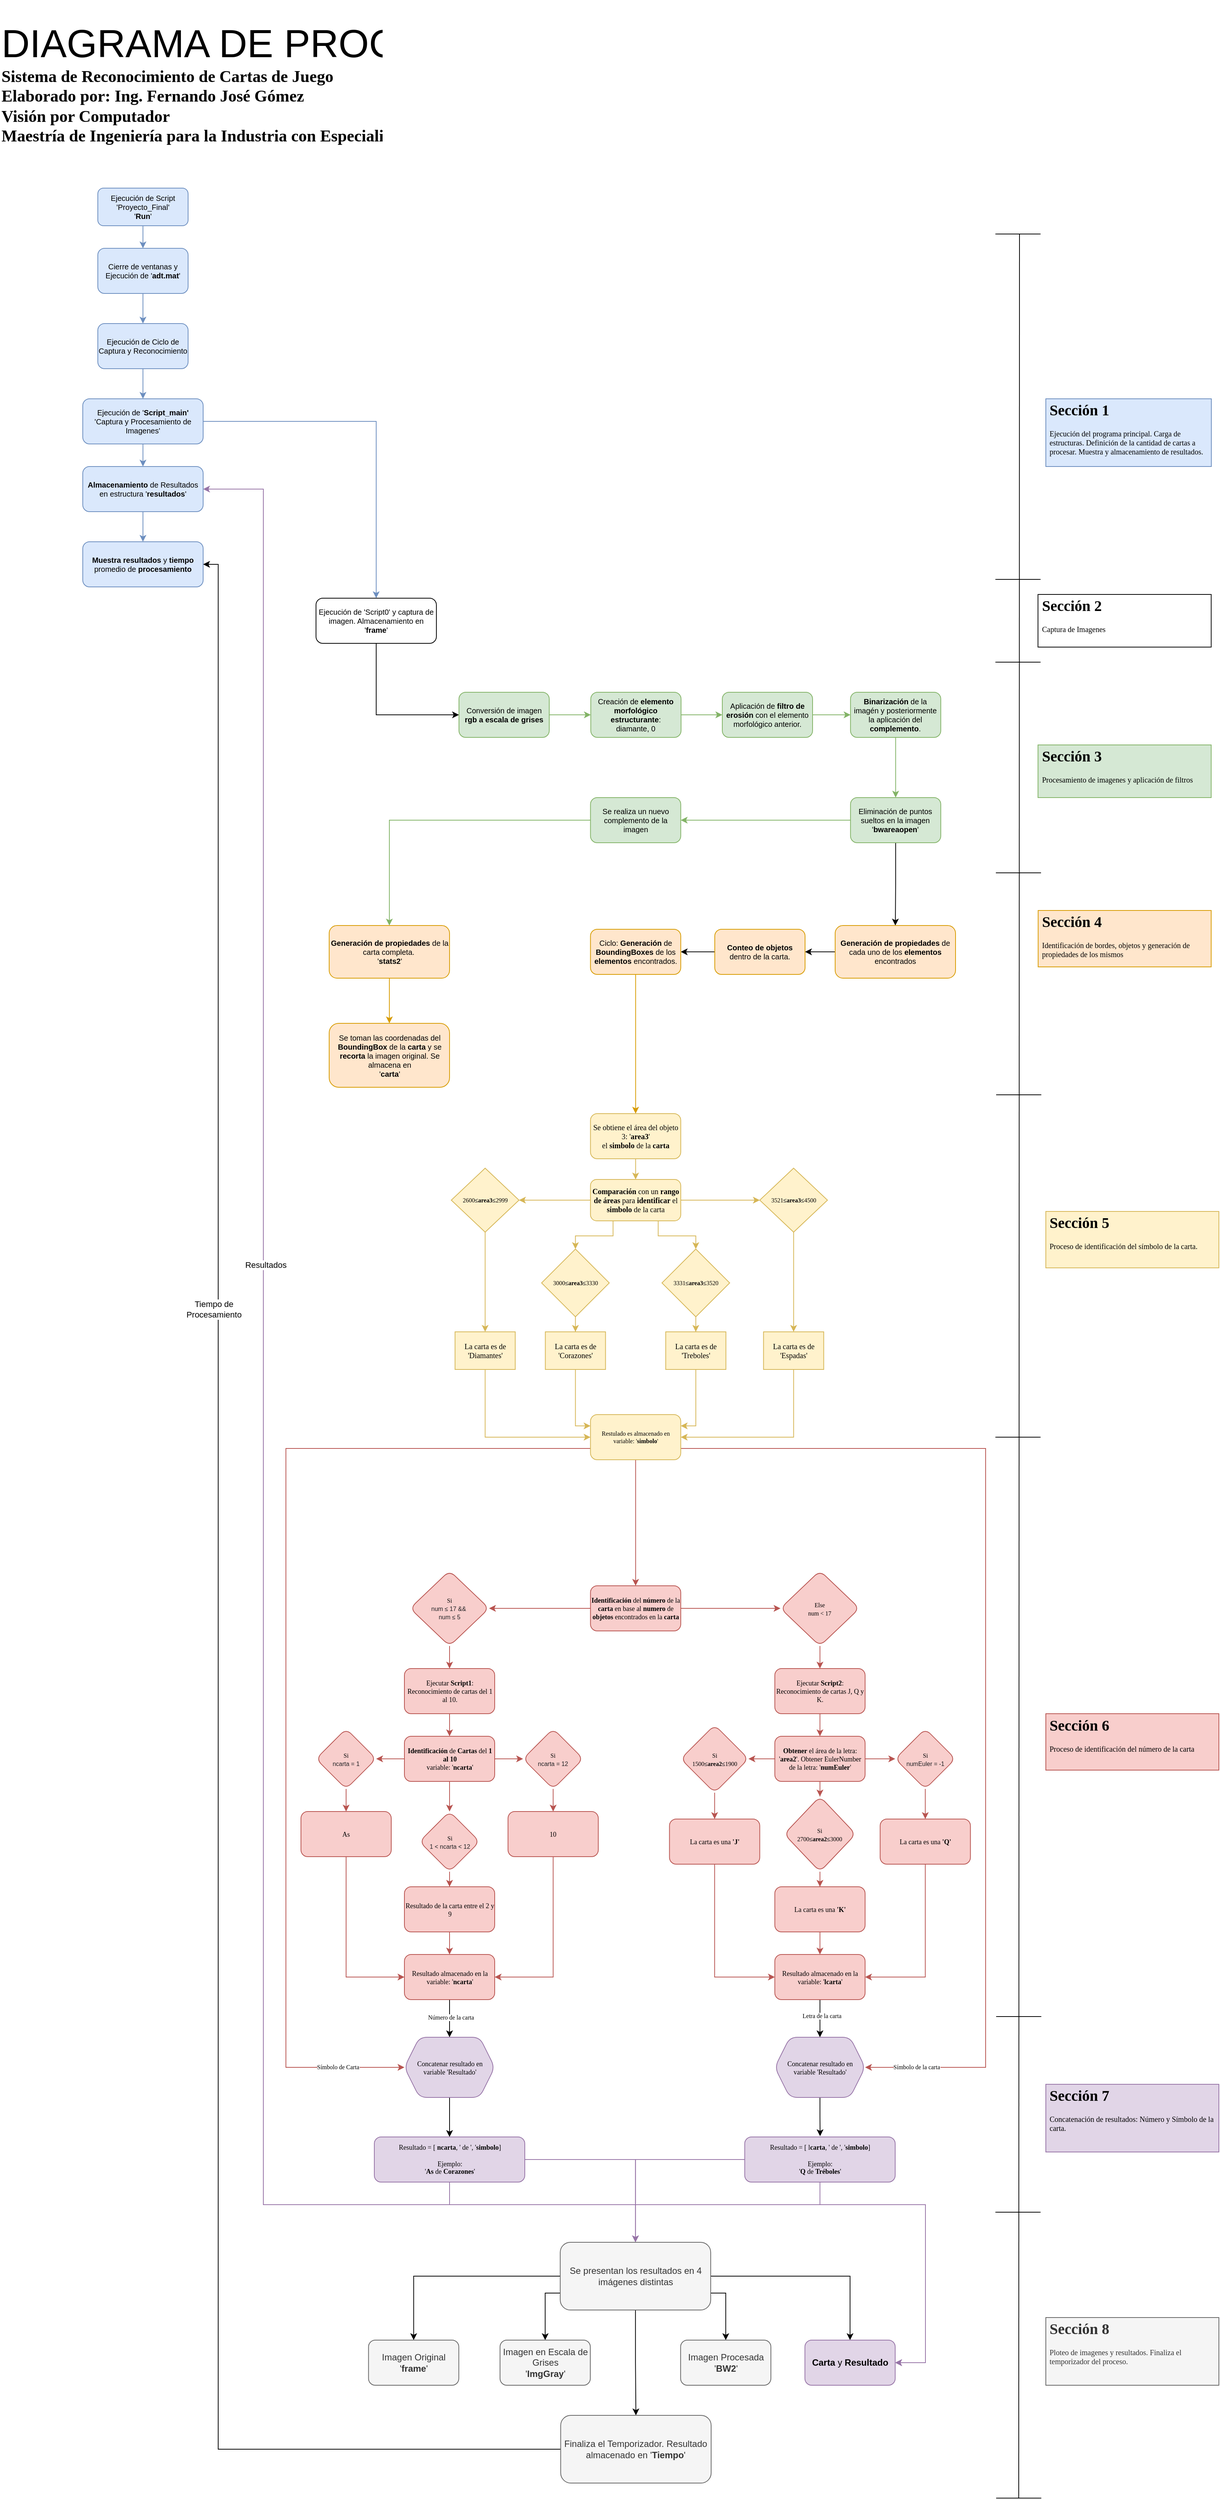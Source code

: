 <mxfile version="20.6.0" type="github">
  <diagram id="C5RBs43oDa-KdzZeNtuy" name="Page-1">
    <mxGraphModel dx="625" dy="411" grid="1" gridSize="10" guides="1" tooltips="1" connect="1" arrows="1" fold="1" page="1" pageScale="1" pageWidth="3300" pageHeight="4681" math="0" shadow="0">
      <root>
        <mxCell id="WIyWlLk6GJQsqaUBKTNV-0" />
        <mxCell id="WIyWlLk6GJQsqaUBKTNV-1" parent="WIyWlLk6GJQsqaUBKTNV-0" />
        <mxCell id="OverbrRECvq1KNkHKfa8-5" style="edgeStyle=orthogonalEdgeStyle;rounded=0;orthogonalLoop=1;jettySize=auto;html=1;exitX=0.5;exitY=1;exitDx=0;exitDy=0;entryX=0.5;entryY=0;entryDx=0;entryDy=0;fontSize=10;fillColor=#dae8fc;strokeColor=#6c8ebf;" parent="WIyWlLk6GJQsqaUBKTNV-1" source="WIyWlLk6GJQsqaUBKTNV-3" target="OverbrRECvq1KNkHKfa8-1" edge="1">
          <mxGeometry relative="1" as="geometry" />
        </mxCell>
        <mxCell id="WIyWlLk6GJQsqaUBKTNV-3" value="Ejecución de Script&lt;br&gt;&#39;Proyecto_Final&#39;&lt;br style=&quot;font-size: 10px;&quot;&gt;&#39;&lt;b&gt;Run&lt;/b&gt;&#39;" style="rounded=1;whiteSpace=wrap;html=1;fontSize=10;glass=0;strokeWidth=1;shadow=0;fillColor=#dae8fc;strokeColor=#6c8ebf;" parent="WIyWlLk6GJQsqaUBKTNV-1" vertex="1">
          <mxGeometry x="430" y="410" width="120" height="50" as="geometry" />
        </mxCell>
        <mxCell id="lt5BsjwWGhVhC6ZBDZQn-1" value="" style="edgeStyle=orthogonalEdgeStyle;rounded=0;orthogonalLoop=1;jettySize=auto;html=1;fillColor=#dae8fc;strokeColor=#6c8ebf;" edge="1" parent="WIyWlLk6GJQsqaUBKTNV-1" source="OverbrRECvq1KNkHKfa8-1" target="lt5BsjwWGhVhC6ZBDZQn-0">
          <mxGeometry relative="1" as="geometry" />
        </mxCell>
        <mxCell id="OverbrRECvq1KNkHKfa8-1" value="Cierre de ventanas y&lt;br style=&quot;font-size: 10px;&quot;&gt;Ejecución de &#39;&lt;b&gt;adt.mat&lt;/b&gt;&#39;" style="rounded=1;whiteSpace=wrap;html=1;fontSize=10;fillColor=#dae8fc;strokeColor=#6c8ebf;" parent="WIyWlLk6GJQsqaUBKTNV-1" vertex="1">
          <mxGeometry x="430" y="490" width="120" height="60" as="geometry" />
        </mxCell>
        <mxCell id="lt5BsjwWGhVhC6ZBDZQn-8" style="edgeStyle=orthogonalEdgeStyle;rounded=0;orthogonalLoop=1;jettySize=auto;html=1;fillColor=#dae8fc;strokeColor=#6c8ebf;" edge="1" parent="WIyWlLk6GJQsqaUBKTNV-1" source="OverbrRECvq1KNkHKfa8-2" target="lt5BsjwWGhVhC6ZBDZQn-7">
          <mxGeometry relative="1" as="geometry" />
        </mxCell>
        <mxCell id="lt5BsjwWGhVhC6ZBDZQn-18" style="edgeStyle=orthogonalEdgeStyle;rounded=0;orthogonalLoop=1;jettySize=auto;html=1;exitX=1;exitY=0.5;exitDx=0;exitDy=0;entryX=0.5;entryY=0;entryDx=0;entryDy=0;fillColor=#dae8fc;strokeColor=#6c8ebf;" edge="1" parent="WIyWlLk6GJQsqaUBKTNV-1" source="OverbrRECvq1KNkHKfa8-2" target="lt5BsjwWGhVhC6ZBDZQn-16">
          <mxGeometry relative="1" as="geometry" />
        </mxCell>
        <mxCell id="OverbrRECvq1KNkHKfa8-2" value="Ejecución de &#39;&lt;b style=&quot;font-size: 10px;&quot;&gt;Script_main&#39;&lt;/b&gt;&lt;br style=&quot;font-size: 10px;&quot;&gt;&#39;Captura y Procesamiento de Imagenes&#39;" style="whiteSpace=wrap;html=1;rounded=1;fontSize=10;fillColor=#dae8fc;strokeColor=#6c8ebf;" parent="WIyWlLk6GJQsqaUBKTNV-1" vertex="1">
          <mxGeometry x="410" y="690" width="160" height="60" as="geometry" />
        </mxCell>
        <mxCell id="OverbrRECvq1KNkHKfa8-9" value="" style="edgeStyle=orthogonalEdgeStyle;rounded=0;orthogonalLoop=1;jettySize=auto;html=1;fontSize=10;fillColor=#d5e8d4;strokeColor=#82b366;" parent="WIyWlLk6GJQsqaUBKTNV-1" source="OverbrRECvq1KNkHKfa8-6" target="OverbrRECvq1KNkHKfa8-8" edge="1">
          <mxGeometry relative="1" as="geometry" />
        </mxCell>
        <mxCell id="OverbrRECvq1KNkHKfa8-6" value="Conversión de imagen &lt;b&gt;rgb a escala de grises&lt;/b&gt;" style="whiteSpace=wrap;html=1;rounded=1;fontSize=10;fillColor=#d5e8d4;strokeColor=#82b366;" parent="WIyWlLk6GJQsqaUBKTNV-1" vertex="1">
          <mxGeometry x="910" y="1080" width="120" height="60" as="geometry" />
        </mxCell>
        <mxCell id="OverbrRECvq1KNkHKfa8-11" value="" style="edgeStyle=orthogonalEdgeStyle;rounded=0;orthogonalLoop=1;jettySize=auto;html=1;fontSize=10;fillColor=#d5e8d4;strokeColor=#82b366;" parent="WIyWlLk6GJQsqaUBKTNV-1" source="OverbrRECvq1KNkHKfa8-8" target="OverbrRECvq1KNkHKfa8-10" edge="1">
          <mxGeometry relative="1" as="geometry" />
        </mxCell>
        <mxCell id="OverbrRECvq1KNkHKfa8-8" value="Creación de &lt;b&gt;elemento morfológico estructurante&lt;/b&gt;:&lt;br style=&quot;font-size: 10px;&quot;&gt;diamante, 0" style="whiteSpace=wrap;html=1;rounded=1;fontSize=10;fillColor=#d5e8d4;strokeColor=#82b366;" parent="WIyWlLk6GJQsqaUBKTNV-1" vertex="1">
          <mxGeometry x="1085.2" y="1080" width="120" height="60" as="geometry" />
        </mxCell>
        <mxCell id="lt5BsjwWGhVhC6ZBDZQn-2" style="edgeStyle=orthogonalEdgeStyle;rounded=0;orthogonalLoop=1;jettySize=auto;html=1;exitX=1;exitY=0.5;exitDx=0;exitDy=0;entryX=0;entryY=0.5;entryDx=0;entryDy=0;fillColor=#d5e8d4;strokeColor=#82b366;" edge="1" parent="WIyWlLk6GJQsqaUBKTNV-1" source="OverbrRECvq1KNkHKfa8-10" target="OverbrRECvq1KNkHKfa8-14">
          <mxGeometry relative="1" as="geometry" />
        </mxCell>
        <mxCell id="OverbrRECvq1KNkHKfa8-10" value="Aplicación de &lt;b&gt;filtro de erosión&lt;/b&gt; con el elemento morfológico anterior." style="whiteSpace=wrap;html=1;rounded=1;fontSize=10;fillColor=#d5e8d4;strokeColor=#82b366;" parent="WIyWlLk6GJQsqaUBKTNV-1" vertex="1">
          <mxGeometry x="1260.0" y="1080" width="120" height="60" as="geometry" />
        </mxCell>
        <mxCell id="lt5BsjwWGhVhC6ZBDZQn-21" value="" style="edgeStyle=orthogonalEdgeStyle;rounded=0;orthogonalLoop=1;jettySize=auto;html=1;fillColor=#d5e8d4;strokeColor=#82b366;" edge="1" parent="WIyWlLk6GJQsqaUBKTNV-1" source="OverbrRECvq1KNkHKfa8-14" target="lt5BsjwWGhVhC6ZBDZQn-20">
          <mxGeometry relative="1" as="geometry" />
        </mxCell>
        <mxCell id="OverbrRECvq1KNkHKfa8-14" value="&lt;b&gt;Binarización&lt;/b&gt; de la imagén y posteriormente la aplicación del &lt;b&gt;complemento&lt;/b&gt;." style="whiteSpace=wrap;html=1;fontSize=10;rounded=1;fillColor=#d5e8d4;strokeColor=#82b366;" parent="WIyWlLk6GJQsqaUBKTNV-1" vertex="1">
          <mxGeometry x="1430.4" y="1080" width="120" height="60" as="geometry" />
        </mxCell>
        <mxCell id="OverbrRECvq1KNkHKfa8-24" value="&lt;h1&gt;Sección 1&lt;/h1&gt;&lt;p&gt;Ejecución del programa principal. Carga de estructuras. Definición de la cantidad de cartas a procesar. Muestra y almacenamiento de resultados.&lt;/p&gt;" style="text;html=1;strokeColor=#6c8ebf;fillColor=#dae8fc;spacing=5;spacingTop=-20;whiteSpace=wrap;overflow=hidden;rounded=0;fontFamily=Verdana;fontSize=10;" parent="WIyWlLk6GJQsqaUBKTNV-1" vertex="1">
          <mxGeometry x="1690" y="690" width="220" height="90" as="geometry" />
        </mxCell>
        <mxCell id="OverbrRECvq1KNkHKfa8-26" value="&lt;h1&gt;Sección 3&lt;/h1&gt;&lt;p&gt;Procesamiento de imagenes y aplicación de filtros&lt;/p&gt;" style="text;html=1;strokeColor=#82b366;fillColor=#d5e8d4;spacing=5;spacingTop=-20;whiteSpace=wrap;overflow=hidden;rounded=0;fontFamily=Verdana;fontSize=10;" parent="WIyWlLk6GJQsqaUBKTNV-1" vertex="1">
          <mxGeometry x="1679.6" y="1150" width="230.2" height="70" as="geometry" />
        </mxCell>
        <mxCell id="OverbrRECvq1KNkHKfa8-27" value="&lt;h1&gt;Sección 4&lt;/h1&gt;&lt;p&gt;Identificación de bordes, objetos y generación de propiedades de los mismos&lt;/p&gt;" style="text;html=1;strokeColor=#d79b00;fillColor=#ffe6cc;spacing=5;spacingTop=-20;whiteSpace=wrap;overflow=hidden;rounded=0;fontFamily=Verdana;fontSize=10;" parent="WIyWlLk6GJQsqaUBKTNV-1" vertex="1">
          <mxGeometry x="1679.8" y="1370" width="230" height="75" as="geometry" />
        </mxCell>
        <mxCell id="OverbrRECvq1KNkHKfa8-33" value="" style="endArrow=none;html=1;rounded=0;fontFamily=Verdana;fontSize=10;" parent="WIyWlLk6GJQsqaUBKTNV-1" edge="1">
          <mxGeometry width="50" height="50" relative="1" as="geometry">
            <mxPoint x="1654" y="3480" as="sourcePoint" />
            <mxPoint x="1655" y="471" as="targetPoint" />
          </mxGeometry>
        </mxCell>
        <mxCell id="OverbrRECvq1KNkHKfa8-42" value="&lt;h1&gt;Sección 5&lt;/h1&gt;&lt;p&gt;Proceso de identificación del símbolo de la carta.&lt;/p&gt;" style="text;html=1;strokeColor=#d6b656;fillColor=#fff2cc;spacing=5;spacingTop=-20;whiteSpace=wrap;overflow=hidden;rounded=0;fontFamily=Verdana;fontSize=10;" parent="WIyWlLk6GJQsqaUBKTNV-1" vertex="1">
          <mxGeometry x="1690" y="1770" width="230" height="75" as="geometry" />
        </mxCell>
        <mxCell id="OverbrRECvq1KNkHKfa8-47" value="" style="edgeStyle=orthogonalEdgeStyle;rounded=0;orthogonalLoop=1;jettySize=auto;html=1;fontFamily=Verdana;fontSize=9;fillColor=#fff2cc;strokeColor=#d6b656;" parent="WIyWlLk6GJQsqaUBKTNV-1" source="OverbrRECvq1KNkHKfa8-43" target="OverbrRECvq1KNkHKfa8-46" edge="1">
          <mxGeometry relative="1" as="geometry" />
        </mxCell>
        <mxCell id="OverbrRECvq1KNkHKfa8-43" value="Se obtiene el área del objeto 3: &#39;&lt;b&gt;area3&lt;/b&gt;&#39; &lt;br&gt;el &lt;b&gt;simbolo&lt;/b&gt; de la &lt;b&gt;carta&lt;/b&gt;" style="rounded=1;whiteSpace=wrap;html=1;fontFamily=Verdana;fontSize=10;fillColor=#fff2cc;strokeColor=#d6b656;" parent="WIyWlLk6GJQsqaUBKTNV-1" vertex="1">
          <mxGeometry x="1084.8" y="1640" width="120" height="60" as="geometry" />
        </mxCell>
        <mxCell id="OverbrRECvq1KNkHKfa8-49" style="edgeStyle=orthogonalEdgeStyle;rounded=0;orthogonalLoop=1;jettySize=auto;html=1;exitX=0;exitY=0.5;exitDx=0;exitDy=0;entryX=1;entryY=0.5;entryDx=0;entryDy=0;fontFamily=Verdana;fontSize=9;fillColor=#fff2cc;strokeColor=#d6b656;" parent="WIyWlLk6GJQsqaUBKTNV-1" source="OverbrRECvq1KNkHKfa8-46" target="OverbrRECvq1KNkHKfa8-50" edge="1">
          <mxGeometry relative="1" as="geometry">
            <mxPoint x="1009.8" y="1755" as="targetPoint" />
          </mxGeometry>
        </mxCell>
        <mxCell id="OverbrRECvq1KNkHKfa8-55" style="edgeStyle=orthogonalEdgeStyle;rounded=0;orthogonalLoop=1;jettySize=auto;html=1;exitX=0.25;exitY=1;exitDx=0;exitDy=0;entryX=0.5;entryY=0;entryDx=0;entryDy=0;fontFamily=Verdana;fontSize=7;fillColor=#fff2cc;strokeColor=#d6b656;" parent="WIyWlLk6GJQsqaUBKTNV-1" source="OverbrRECvq1KNkHKfa8-46" target="OverbrRECvq1KNkHKfa8-53" edge="1">
          <mxGeometry relative="1" as="geometry" />
        </mxCell>
        <mxCell id="OverbrRECvq1KNkHKfa8-61" style="edgeStyle=orthogonalEdgeStyle;rounded=0;orthogonalLoop=1;jettySize=auto;html=1;exitX=0.75;exitY=1;exitDx=0;exitDy=0;entryX=0.5;entryY=0;entryDx=0;entryDy=0;fontFamily=Verdana;fontSize=7;fillColor=#fff2cc;strokeColor=#d6b656;" parent="WIyWlLk6GJQsqaUBKTNV-1" source="OverbrRECvq1KNkHKfa8-46" target="OverbrRECvq1KNkHKfa8-59" edge="1">
          <mxGeometry relative="1" as="geometry" />
        </mxCell>
        <mxCell id="OverbrRECvq1KNkHKfa8-65" style="edgeStyle=orthogonalEdgeStyle;rounded=0;orthogonalLoop=1;jettySize=auto;html=1;exitX=1;exitY=0.5;exitDx=0;exitDy=0;fontFamily=Verdana;fontSize=7;fillColor=#fff2cc;strokeColor=#d6b656;" parent="WIyWlLk6GJQsqaUBKTNV-1" source="OverbrRECvq1KNkHKfa8-46" target="OverbrRECvq1KNkHKfa8-63" edge="1">
          <mxGeometry relative="1" as="geometry" />
        </mxCell>
        <mxCell id="OverbrRECvq1KNkHKfa8-46" value="&lt;b&gt;Comparación&lt;/b&gt; con un &lt;b&gt;rango&lt;/b&gt; &lt;b&gt;de&lt;/b&gt; &lt;b&gt;áreas&lt;/b&gt; para &lt;b&gt;identificar&lt;/b&gt; el &lt;b&gt;simbolo&lt;/b&gt; de la carta" style="whiteSpace=wrap;html=1;fontSize=10;fontFamily=Verdana;rounded=1;fillColor=#fff2cc;strokeColor=#d6b656;" parent="WIyWlLk6GJQsqaUBKTNV-1" vertex="1">
          <mxGeometry x="1084.8" y="1727.5" width="120" height="55" as="geometry" />
        </mxCell>
        <mxCell id="OverbrRECvq1KNkHKfa8-52" style="edgeStyle=orthogonalEdgeStyle;rounded=0;orthogonalLoop=1;jettySize=auto;html=1;exitX=0.5;exitY=1;exitDx=0;exitDy=0;entryX=0.5;entryY=0;entryDx=0;entryDy=0;fontFamily=Verdana;fontSize=7;fillColor=#fff2cc;strokeColor=#d6b656;" parent="WIyWlLk6GJQsqaUBKTNV-1" source="OverbrRECvq1KNkHKfa8-50" target="OverbrRECvq1KNkHKfa8-51" edge="1">
          <mxGeometry relative="1" as="geometry" />
        </mxCell>
        <mxCell id="OverbrRECvq1KNkHKfa8-50" value="&lt;font style=&quot;font-size: 8px;&quot;&gt;2600&lt;span style=&quot;color: rgb(32, 33, 36); font-family: arial, sans-serif; text-align: left; font-size: 8px;&quot;&gt;≤&lt;/span&gt;&lt;b&gt;area3&lt;/b&gt;&lt;span style=&quot;color: rgb(32, 33, 36); font-family: arial, sans-serif; text-align: left; font-size: 8px;&quot;&gt;≤&lt;/span&gt;2999&lt;/font&gt;" style="rhombus;whiteSpace=wrap;html=1;fontFamily=Verdana;fontSize=8;fillColor=#fff2cc;strokeColor=#d6b656;" parent="WIyWlLk6GJQsqaUBKTNV-1" vertex="1">
          <mxGeometry x="899.8" y="1712.5" width="90" height="85" as="geometry" />
        </mxCell>
        <mxCell id="OverbrRECvq1KNkHKfa8-71" style="edgeStyle=orthogonalEdgeStyle;rounded=0;orthogonalLoop=1;jettySize=auto;html=1;exitX=0.5;exitY=1;exitDx=0;exitDy=0;entryX=0;entryY=0.5;entryDx=0;entryDy=0;fontFamily=Verdana;fontSize=8;fillColor=#fff2cc;strokeColor=#d6b656;" parent="WIyWlLk6GJQsqaUBKTNV-1" source="OverbrRECvq1KNkHKfa8-51" target="OverbrRECvq1KNkHKfa8-70" edge="1">
          <mxGeometry relative="1" as="geometry" />
        </mxCell>
        <mxCell id="OverbrRECvq1KNkHKfa8-51" value="La carta es de &#39;Diamantes&#39;" style="whiteSpace=wrap;html=1;fontSize=10;fontFamily=Verdana;fillColor=#fff2cc;strokeColor=#d6b656;" parent="WIyWlLk6GJQsqaUBKTNV-1" vertex="1">
          <mxGeometry x="904.8" y="1930" width="80" height="50" as="geometry" />
        </mxCell>
        <mxCell id="OverbrRECvq1KNkHKfa8-57" style="edgeStyle=orthogonalEdgeStyle;rounded=0;orthogonalLoop=1;jettySize=auto;html=1;entryX=0.5;entryY=0;entryDx=0;entryDy=0;fontFamily=Verdana;fontSize=7;fillColor=#fff2cc;strokeColor=#d6b656;" parent="WIyWlLk6GJQsqaUBKTNV-1" source="OverbrRECvq1KNkHKfa8-53" target="OverbrRECvq1KNkHKfa8-56" edge="1">
          <mxGeometry relative="1" as="geometry" />
        </mxCell>
        <mxCell id="OverbrRECvq1KNkHKfa8-53" value="&lt;font style=&quot;font-size: 8px;&quot;&gt;3000&lt;span style=&quot;color: rgb(32, 33, 36); font-family: arial, sans-serif; text-align: left; font-size: 8px;&quot;&gt;≤&lt;/span&gt;&lt;b&gt;area3&lt;/b&gt;&lt;span style=&quot;color: rgb(32, 33, 36); font-family: arial, sans-serif; text-align: left; font-size: 8px;&quot;&gt;≤&lt;/span&gt;3330&lt;/font&gt;" style="rhombus;whiteSpace=wrap;html=1;fontFamily=Verdana;fontSize=8;fillColor=#fff2cc;strokeColor=#d6b656;" parent="WIyWlLk6GJQsqaUBKTNV-1" vertex="1">
          <mxGeometry x="1019.8" y="1820" width="90" height="90" as="geometry" />
        </mxCell>
        <mxCell id="OverbrRECvq1KNkHKfa8-72" style="edgeStyle=orthogonalEdgeStyle;rounded=0;orthogonalLoop=1;jettySize=auto;html=1;exitX=0.5;exitY=1;exitDx=0;exitDy=0;entryX=0;entryY=0.25;entryDx=0;entryDy=0;fontFamily=Verdana;fontSize=8;fillColor=#fff2cc;strokeColor=#d6b656;" parent="WIyWlLk6GJQsqaUBKTNV-1" source="OverbrRECvq1KNkHKfa8-56" target="OverbrRECvq1KNkHKfa8-70" edge="1">
          <mxGeometry relative="1" as="geometry" />
        </mxCell>
        <mxCell id="OverbrRECvq1KNkHKfa8-56" value="La carta es de &#39;Corazones&#39;" style="whiteSpace=wrap;html=1;fontSize=10;fontFamily=Verdana;fillColor=#fff2cc;strokeColor=#d6b656;" parent="WIyWlLk6GJQsqaUBKTNV-1" vertex="1">
          <mxGeometry x="1024.8" y="1930" width="80" height="50" as="geometry" />
        </mxCell>
        <mxCell id="OverbrRECvq1KNkHKfa8-58" style="edgeStyle=orthogonalEdgeStyle;rounded=0;orthogonalLoop=1;jettySize=auto;html=1;entryX=0.5;entryY=0;entryDx=0;entryDy=0;fontFamily=Verdana;fontSize=7;fillColor=#fff2cc;strokeColor=#d6b656;" parent="WIyWlLk6GJQsqaUBKTNV-1" source="OverbrRECvq1KNkHKfa8-59" target="OverbrRECvq1KNkHKfa8-60" edge="1">
          <mxGeometry relative="1" as="geometry" />
        </mxCell>
        <mxCell id="OverbrRECvq1KNkHKfa8-59" value="&lt;span style=&quot;font-size: 8px;&quot;&gt;3331&lt;/span&gt;&lt;span style=&quot;font-size: 8px; color: rgb(32, 33, 36); font-family: arial, sans-serif; text-align: left;&quot;&gt;≤&lt;/span&gt;&lt;b style=&quot;font-size: 8px;&quot;&gt;area3&lt;/b&gt;&lt;span style=&quot;font-size: 8px; color: rgb(32, 33, 36); font-family: arial, sans-serif; text-align: left;&quot;&gt;≤&lt;/span&gt;&lt;span style=&quot;font-size: 8px;&quot;&gt;3520&lt;/span&gt;" style="rhombus;whiteSpace=wrap;html=1;fontFamily=Verdana;fontSize=7;fillColor=#fff2cc;strokeColor=#d6b656;" parent="WIyWlLk6GJQsqaUBKTNV-1" vertex="1">
          <mxGeometry x="1179.8" y="1820" width="90" height="90" as="geometry" />
        </mxCell>
        <mxCell id="OverbrRECvq1KNkHKfa8-73" style="edgeStyle=orthogonalEdgeStyle;rounded=0;orthogonalLoop=1;jettySize=auto;html=1;exitX=0.5;exitY=1;exitDx=0;exitDy=0;entryX=1;entryY=0.25;entryDx=0;entryDy=0;fontFamily=Verdana;fontSize=8;fillColor=#fff2cc;strokeColor=#d6b656;" parent="WIyWlLk6GJQsqaUBKTNV-1" source="OverbrRECvq1KNkHKfa8-60" target="OverbrRECvq1KNkHKfa8-70" edge="1">
          <mxGeometry relative="1" as="geometry" />
        </mxCell>
        <mxCell id="OverbrRECvq1KNkHKfa8-60" value="La carta es de &#39;Treboles&#39;" style="whiteSpace=wrap;html=1;fontSize=10;fontFamily=Verdana;fillColor=#fff2cc;strokeColor=#d6b656;" parent="WIyWlLk6GJQsqaUBKTNV-1" vertex="1">
          <mxGeometry x="1184.8" y="1930" width="80" height="50" as="geometry" />
        </mxCell>
        <mxCell id="OverbrRECvq1KNkHKfa8-62" style="edgeStyle=orthogonalEdgeStyle;rounded=0;orthogonalLoop=1;jettySize=auto;html=1;exitX=0.5;exitY=1;exitDx=0;exitDy=0;entryX=0.5;entryY=0;entryDx=0;entryDy=0;fontFamily=Verdana;fontSize=7;fillColor=#fff2cc;strokeColor=#d6b656;" parent="WIyWlLk6GJQsqaUBKTNV-1" source="OverbrRECvq1KNkHKfa8-63" target="OverbrRECvq1KNkHKfa8-64" edge="1">
          <mxGeometry relative="1" as="geometry" />
        </mxCell>
        <mxCell id="OverbrRECvq1KNkHKfa8-63" value="&lt;span style=&quot;font-size: 8px;&quot;&gt;3521&lt;/span&gt;&lt;span style=&quot;font-size: 8px; color: rgb(32, 33, 36); font-family: arial, sans-serif; text-align: left;&quot;&gt;≤&lt;/span&gt;&lt;b style=&quot;font-size: 8px;&quot;&gt;area3&lt;/b&gt;&lt;span style=&quot;font-size: 8px; color: rgb(32, 33, 36); font-family: arial, sans-serif; text-align: left;&quot;&gt;≤&lt;/span&gt;&lt;span style=&quot;font-size: 8px;&quot;&gt;4500&lt;/span&gt;" style="rhombus;whiteSpace=wrap;html=1;fontFamily=Verdana;fontSize=7;fillColor=#fff2cc;strokeColor=#d6b656;" parent="WIyWlLk6GJQsqaUBKTNV-1" vertex="1">
          <mxGeometry x="1309.8" y="1712.5" width="90" height="85" as="geometry" />
        </mxCell>
        <mxCell id="OverbrRECvq1KNkHKfa8-74" style="edgeStyle=orthogonalEdgeStyle;rounded=0;orthogonalLoop=1;jettySize=auto;html=1;exitX=0.5;exitY=1;exitDx=0;exitDy=0;entryX=1;entryY=0.5;entryDx=0;entryDy=0;fontFamily=Verdana;fontSize=8;fillColor=#fff2cc;strokeColor=#d6b656;" parent="WIyWlLk6GJQsqaUBKTNV-1" source="OverbrRECvq1KNkHKfa8-64" target="OverbrRECvq1KNkHKfa8-70" edge="1">
          <mxGeometry relative="1" as="geometry" />
        </mxCell>
        <mxCell id="OverbrRECvq1KNkHKfa8-64" value="La carta es de &#39;Espadas&#39;" style="whiteSpace=wrap;html=1;fontSize=10;fontFamily=Verdana;fillColor=#fff2cc;strokeColor=#d6b656;" parent="WIyWlLk6GJQsqaUBKTNV-1" vertex="1">
          <mxGeometry x="1314.8" y="1930" width="80" height="50" as="geometry" />
        </mxCell>
        <mxCell id="OverbrRECvq1KNkHKfa8-78" value="" style="edgeStyle=orthogonalEdgeStyle;rounded=0;orthogonalLoop=1;jettySize=auto;html=1;fontFamily=Verdana;fontSize=8;fillColor=#f8cecc;strokeColor=#b85450;" parent="WIyWlLk6GJQsqaUBKTNV-1" source="OverbrRECvq1KNkHKfa8-70" target="OverbrRECvq1KNkHKfa8-77" edge="1">
          <mxGeometry relative="1" as="geometry" />
        </mxCell>
        <mxCell id="OverbrRECvq1KNkHKfa8-113" style="edgeStyle=orthogonalEdgeStyle;rounded=0;orthogonalLoop=1;jettySize=auto;html=1;exitX=0;exitY=0.75;exitDx=0;exitDy=0;fontFamily=Verdana;fontSize=8;entryX=0;entryY=0.5;entryDx=0;entryDy=0;fillColor=#f8cecc;strokeColor=#b85450;" parent="WIyWlLk6GJQsqaUBKTNV-1" source="OverbrRECvq1KNkHKfa8-70" target="OverbrRECvq1KNkHKfa8-110" edge="1">
          <mxGeometry relative="1" as="geometry">
            <Array as="points">
              <mxPoint x="680" y="2085" />
              <mxPoint x="680" y="2908" />
            </Array>
          </mxGeometry>
        </mxCell>
        <mxCell id="OverbrRECvq1KNkHKfa8-115" value="Símbolo de Carta" style="edgeLabel;html=1;align=center;verticalAlign=middle;resizable=0;points=[];fontSize=8;fontFamily=Verdana;" parent="OverbrRECvq1KNkHKfa8-113" vertex="1" connectable="0">
          <mxGeometry x="0.85" y="-1" relative="1" as="geometry">
            <mxPoint x="15" y="-2" as="offset" />
          </mxGeometry>
        </mxCell>
        <mxCell id="OverbrRECvq1KNkHKfa8-143" style="edgeStyle=orthogonalEdgeStyle;rounded=0;orthogonalLoop=1;jettySize=auto;html=1;exitX=1;exitY=0.75;exitDx=0;exitDy=0;fontFamily=Verdana;fontSize=8;entryX=1;entryY=0.5;entryDx=0;entryDy=0;fillColor=#f8cecc;strokeColor=#b85450;" parent="WIyWlLk6GJQsqaUBKTNV-1" source="OverbrRECvq1KNkHKfa8-70" target="OverbrRECvq1KNkHKfa8-135" edge="1">
          <mxGeometry relative="1" as="geometry">
            <Array as="points">
              <mxPoint x="1610" y="2085" />
              <mxPoint x="1610" y="2908" />
            </Array>
          </mxGeometry>
        </mxCell>
        <mxCell id="OverbrRECvq1KNkHKfa8-144" value="Símbolo de la carta" style="edgeLabel;html=1;align=center;verticalAlign=middle;resizable=0;points=[];fontSize=8;fontFamily=Verdana;" parent="OverbrRECvq1KNkHKfa8-143" vertex="1" connectable="0">
          <mxGeometry x="0.902" y="2" relative="1" as="geometry">
            <mxPoint y="-3" as="offset" />
          </mxGeometry>
        </mxCell>
        <mxCell id="OverbrRECvq1KNkHKfa8-70" value="Restulado es almacenado en variable: &#39;&lt;b&gt;simbolo&lt;/b&gt;&#39;" style="rounded=1;whiteSpace=wrap;html=1;fontFamily=Verdana;fontSize=8;fillColor=#fff2cc;strokeColor=#d6b656;" parent="WIyWlLk6GJQsqaUBKTNV-1" vertex="1">
          <mxGeometry x="1084.8" y="2040" width="120" height="60" as="geometry" />
        </mxCell>
        <mxCell id="OverbrRECvq1KNkHKfa8-80" value="" style="edgeStyle=orthogonalEdgeStyle;rounded=0;orthogonalLoop=1;jettySize=auto;html=1;fontFamily=Verdana;fontSize=9;fillColor=#f8cecc;strokeColor=#b85450;" parent="WIyWlLk6GJQsqaUBKTNV-1" source="OverbrRECvq1KNkHKfa8-77" target="OverbrRECvq1KNkHKfa8-79" edge="1">
          <mxGeometry relative="1" as="geometry" />
        </mxCell>
        <mxCell id="OverbrRECvq1KNkHKfa8-86" style="edgeStyle=orthogonalEdgeStyle;rounded=0;orthogonalLoop=1;jettySize=auto;html=1;exitX=1;exitY=0.5;exitDx=0;exitDy=0;entryX=0;entryY=0.5;entryDx=0;entryDy=0;fontFamily=Verdana;fontSize=8;fillColor=#f8cecc;strokeColor=#b85450;" parent="WIyWlLk6GJQsqaUBKTNV-1" source="OverbrRECvq1KNkHKfa8-77" target="OverbrRECvq1KNkHKfa8-84" edge="1">
          <mxGeometry relative="1" as="geometry" />
        </mxCell>
        <mxCell id="OverbrRECvq1KNkHKfa8-77" value="&lt;b style=&quot;font-size: 9px;&quot;&gt;Identificación&lt;/b&gt; del &lt;b style=&quot;font-size: 9px;&quot;&gt;número&lt;/b&gt; de la &lt;b style=&quot;font-size: 9px;&quot;&gt;carta &lt;/b&gt;en base al &lt;b&gt;numero&lt;/b&gt; de &lt;b&gt;objetos&lt;/b&gt; encontrados en la &lt;b&gt;carta&lt;/b&gt;" style="whiteSpace=wrap;html=1;fontSize=9;fontFamily=Verdana;rounded=1;fillColor=#f8cecc;strokeColor=#b85450;" parent="WIyWlLk6GJQsqaUBKTNV-1" vertex="1">
          <mxGeometry x="1084.8" y="2267.5" width="120" height="60" as="geometry" />
        </mxCell>
        <mxCell id="OverbrRECvq1KNkHKfa8-82" value="" style="edgeStyle=orthogonalEdgeStyle;rounded=0;orthogonalLoop=1;jettySize=auto;html=1;fontFamily=Verdana;fontSize=8;fillColor=#f8cecc;strokeColor=#b85450;" parent="WIyWlLk6GJQsqaUBKTNV-1" source="OverbrRECvq1KNkHKfa8-79" target="OverbrRECvq1KNkHKfa8-81" edge="1">
          <mxGeometry relative="1" as="geometry" />
        </mxCell>
        <mxCell id="OverbrRECvq1KNkHKfa8-79" value="&lt;font style=&quot;font-size: 8px;&quot;&gt;Si &lt;br&gt;&lt;/font&gt;&lt;div style=&quot;&quot;&gt;&lt;font face=&quot;arial, sans-serif&quot; color=&quot;#202124&quot;&gt;&lt;span style=&quot;font-size: 8px;&quot;&gt;num ≤ 17 &amp;amp;&amp;amp;&amp;nbsp;&lt;/span&gt;&lt;/font&gt;&lt;br&gt;&lt;/div&gt;&lt;div style=&quot;&quot;&gt;&lt;font face=&quot;arial, sans-serif&quot; color=&quot;#202124&quot;&gt;&lt;span style=&quot;font-size: 8px;&quot;&gt;num ≤ 5&lt;/span&gt;&lt;/font&gt;&lt;br&gt;&lt;/div&gt;" style="rhombus;whiteSpace=wrap;html=1;fontSize=9;fontFamily=Verdana;rounded=1;align=center;fillColor=#f8cecc;strokeColor=#b85450;" parent="WIyWlLk6GJQsqaUBKTNV-1" vertex="1">
          <mxGeometry x="845" y="2247.5" width="105" height="100" as="geometry" />
        </mxCell>
        <mxCell id="OverbrRECvq1KNkHKfa8-88" value="" style="edgeStyle=orthogonalEdgeStyle;rounded=0;orthogonalLoop=1;jettySize=auto;html=1;fontFamily=Verdana;fontSize=8;fillColor=#f8cecc;strokeColor=#b85450;" parent="WIyWlLk6GJQsqaUBKTNV-1" source="OverbrRECvq1KNkHKfa8-81" target="OverbrRECvq1KNkHKfa8-87" edge="1">
          <mxGeometry relative="1" as="geometry" />
        </mxCell>
        <mxCell id="OverbrRECvq1KNkHKfa8-81" value="Ejecutar &lt;b&gt;Script1&lt;/b&gt;: Reconocimiento de cartas del 1 al 10." style="whiteSpace=wrap;html=1;fontSize=9;fontFamily=Verdana;rounded=1;fillColor=#f8cecc;strokeColor=#b85450;" parent="WIyWlLk6GJQsqaUBKTNV-1" vertex="1">
          <mxGeometry x="837.5" y="2377.5" width="120" height="60" as="geometry" />
        </mxCell>
        <mxCell id="OverbrRECvq1KNkHKfa8-83" value="" style="edgeStyle=orthogonalEdgeStyle;rounded=0;orthogonalLoop=1;jettySize=auto;html=1;fontFamily=Verdana;fontSize=8;fillColor=#f8cecc;strokeColor=#b85450;" parent="WIyWlLk6GJQsqaUBKTNV-1" source="OverbrRECvq1KNkHKfa8-84" target="OverbrRECvq1KNkHKfa8-85" edge="1">
          <mxGeometry relative="1" as="geometry" />
        </mxCell>
        <mxCell id="OverbrRECvq1KNkHKfa8-84" value="&lt;span style=&quot;font-size: 8px;&quot;&gt;Else&lt;/span&gt;&lt;br&gt;&lt;span style=&quot;font-size: 8px;&quot;&gt;num &amp;lt; 17&lt;/span&gt;" style="rhombus;whiteSpace=wrap;html=1;fontSize=9;fontFamily=Verdana;rounded=1;align=center;fillColor=#f8cecc;strokeColor=#b85450;" parent="WIyWlLk6GJQsqaUBKTNV-1" vertex="1">
          <mxGeometry x="1337.3" y="2247.5" width="105" height="100" as="geometry" />
        </mxCell>
        <mxCell id="OverbrRECvq1KNkHKfa8-122" style="edgeStyle=orthogonalEdgeStyle;rounded=0;orthogonalLoop=1;jettySize=auto;html=1;entryX=0.5;entryY=0;entryDx=0;entryDy=0;fontFamily=Verdana;fontSize=8;fillColor=#f8cecc;strokeColor=#b85450;" parent="WIyWlLk6GJQsqaUBKTNV-1" source="OverbrRECvq1KNkHKfa8-85" target="OverbrRECvq1KNkHKfa8-121" edge="1">
          <mxGeometry relative="1" as="geometry" />
        </mxCell>
        <mxCell id="OverbrRECvq1KNkHKfa8-85" value="Ejecutar &lt;b&gt;Script2&lt;/b&gt;: Reconocimiento de cartas J, Q y K." style="whiteSpace=wrap;html=1;fontSize=9;fontFamily=Verdana;rounded=1;fillColor=#f8cecc;strokeColor=#b85450;" parent="WIyWlLk6GJQsqaUBKTNV-1" vertex="1">
          <mxGeometry x="1329.8" y="2377.5" width="120" height="60" as="geometry" />
        </mxCell>
        <mxCell id="OverbrRECvq1KNkHKfa8-90" value="" style="edgeStyle=orthogonalEdgeStyle;rounded=0;orthogonalLoop=1;jettySize=auto;html=1;fontFamily=Verdana;fontSize=8;fillColor=#f8cecc;strokeColor=#b85450;" parent="WIyWlLk6GJQsqaUBKTNV-1" source="OverbrRECvq1KNkHKfa8-87" target="OverbrRECvq1KNkHKfa8-89" edge="1">
          <mxGeometry relative="1" as="geometry" />
        </mxCell>
        <mxCell id="OverbrRECvq1KNkHKfa8-96" value="" style="edgeStyle=orthogonalEdgeStyle;rounded=0;orthogonalLoop=1;jettySize=auto;html=1;fontFamily=Verdana;fontSize=8;fillColor=#f8cecc;strokeColor=#b85450;" parent="WIyWlLk6GJQsqaUBKTNV-1" source="OverbrRECvq1KNkHKfa8-87" target="OverbrRECvq1KNkHKfa8-95" edge="1">
          <mxGeometry relative="1" as="geometry" />
        </mxCell>
        <mxCell id="OverbrRECvq1KNkHKfa8-100" value="" style="edgeStyle=orthogonalEdgeStyle;rounded=0;orthogonalLoop=1;jettySize=auto;html=1;fontFamily=Verdana;fontSize=8;fillColor=#f8cecc;strokeColor=#b85450;" parent="WIyWlLk6GJQsqaUBKTNV-1" source="OverbrRECvq1KNkHKfa8-87" target="OverbrRECvq1KNkHKfa8-99" edge="1">
          <mxGeometry relative="1" as="geometry" />
        </mxCell>
        <mxCell id="OverbrRECvq1KNkHKfa8-87" value="&lt;b&gt;Identificación&lt;/b&gt; de &lt;b&gt;Cartas&lt;/b&gt; del &lt;b&gt;1 al 10&lt;/b&gt;&lt;br&gt;variable: &#39;&lt;b&gt;ncarta&lt;/b&gt;&#39;" style="whiteSpace=wrap;html=1;fontSize=9;fontFamily=Verdana;rounded=1;fillColor=#f8cecc;strokeColor=#b85450;" parent="WIyWlLk6GJQsqaUBKTNV-1" vertex="1">
          <mxGeometry x="837.5" y="2467.5" width="120" height="60" as="geometry" />
        </mxCell>
        <mxCell id="OverbrRECvq1KNkHKfa8-92" value="" style="edgeStyle=orthogonalEdgeStyle;rounded=0;orthogonalLoop=1;jettySize=auto;html=1;fontFamily=Verdana;fontSize=8;fillColor=#f8cecc;strokeColor=#b85450;" parent="WIyWlLk6GJQsqaUBKTNV-1" source="OverbrRECvq1KNkHKfa8-89" target="OverbrRECvq1KNkHKfa8-91" edge="1">
          <mxGeometry relative="1" as="geometry" />
        </mxCell>
        <mxCell id="OverbrRECvq1KNkHKfa8-89" value="&lt;font style=&quot;font-size: 8px;&quot;&gt;Si&lt;br&gt;&lt;/font&gt;&lt;div&gt;&lt;font face=&quot;arial, sans-serif&quot; color=&quot;#202124&quot;&gt;&lt;span style=&quot;font-size: 8px;&quot;&gt;ncarta = 1&lt;/span&gt;&lt;/font&gt;&lt;/div&gt;" style="rhombus;whiteSpace=wrap;html=1;fontSize=9;fontFamily=Verdana;rounded=1;fillColor=#f8cecc;strokeColor=#b85450;" parent="WIyWlLk6GJQsqaUBKTNV-1" vertex="1">
          <mxGeometry x="720" y="2457.5" width="80" height="80" as="geometry" />
        </mxCell>
        <mxCell id="OverbrRECvq1KNkHKfa8-105" style="edgeStyle=orthogonalEdgeStyle;rounded=0;orthogonalLoop=1;jettySize=auto;html=1;entryX=0;entryY=0.5;entryDx=0;entryDy=0;fontFamily=Verdana;fontSize=8;exitX=0.5;exitY=1;exitDx=0;exitDy=0;fillColor=#f8cecc;strokeColor=#b85450;" parent="WIyWlLk6GJQsqaUBKTNV-1" source="OverbrRECvq1KNkHKfa8-91" target="OverbrRECvq1KNkHKfa8-103" edge="1">
          <mxGeometry relative="1" as="geometry" />
        </mxCell>
        <mxCell id="OverbrRECvq1KNkHKfa8-91" value="As" style="whiteSpace=wrap;html=1;fontSize=9;fontFamily=Verdana;rounded=1;fillColor=#f8cecc;strokeColor=#b85450;" parent="WIyWlLk6GJQsqaUBKTNV-1" vertex="1">
          <mxGeometry x="700" y="2567.5" width="120" height="60" as="geometry" />
        </mxCell>
        <mxCell id="OverbrRECvq1KNkHKfa8-98" value="" style="edgeStyle=orthogonalEdgeStyle;rounded=0;orthogonalLoop=1;jettySize=auto;html=1;fontFamily=Verdana;fontSize=8;fillColor=#f8cecc;strokeColor=#b85450;" parent="WIyWlLk6GJQsqaUBKTNV-1" source="OverbrRECvq1KNkHKfa8-95" target="OverbrRECvq1KNkHKfa8-97" edge="1">
          <mxGeometry relative="1" as="geometry" />
        </mxCell>
        <mxCell id="OverbrRECvq1KNkHKfa8-95" value="&lt;font style=&quot;font-size: 8px;&quot;&gt;Si&lt;br&gt;&lt;/font&gt;&lt;div&gt;&lt;font face=&quot;arial, sans-serif&quot; color=&quot;#202124&quot;&gt;&lt;span style=&quot;font-size: 8px;&quot;&gt;ncarta = 12&lt;/span&gt;&lt;/font&gt;&lt;/div&gt;" style="rhombus;whiteSpace=wrap;html=1;fontSize=9;fontFamily=Verdana;rounded=1;fillColor=#f8cecc;strokeColor=#b85450;" parent="WIyWlLk6GJQsqaUBKTNV-1" vertex="1">
          <mxGeometry x="995.2" y="2457.5" width="80" height="80" as="geometry" />
        </mxCell>
        <mxCell id="OverbrRECvq1KNkHKfa8-106" style="edgeStyle=orthogonalEdgeStyle;rounded=0;orthogonalLoop=1;jettySize=auto;html=1;exitX=0.5;exitY=1;exitDx=0;exitDy=0;entryX=1;entryY=0.5;entryDx=0;entryDy=0;fontFamily=Verdana;fontSize=8;fillColor=#f8cecc;strokeColor=#b85450;" parent="WIyWlLk6GJQsqaUBKTNV-1" source="OverbrRECvq1KNkHKfa8-97" target="OverbrRECvq1KNkHKfa8-103" edge="1">
          <mxGeometry relative="1" as="geometry" />
        </mxCell>
        <mxCell id="OverbrRECvq1KNkHKfa8-97" value="10" style="whiteSpace=wrap;html=1;fontSize=9;fontFamily=Verdana;rounded=1;fillColor=#f8cecc;strokeColor=#b85450;" parent="WIyWlLk6GJQsqaUBKTNV-1" vertex="1">
          <mxGeometry x="975.2" y="2567.5" width="120" height="60" as="geometry" />
        </mxCell>
        <mxCell id="OverbrRECvq1KNkHKfa8-102" value="" style="edgeStyle=orthogonalEdgeStyle;rounded=0;orthogonalLoop=1;jettySize=auto;html=1;fontFamily=Verdana;fontSize=8;fillColor=#f8cecc;strokeColor=#b85450;" parent="WIyWlLk6GJQsqaUBKTNV-1" source="OverbrRECvq1KNkHKfa8-99" target="OverbrRECvq1KNkHKfa8-101" edge="1">
          <mxGeometry relative="1" as="geometry" />
        </mxCell>
        <mxCell id="OverbrRECvq1KNkHKfa8-99" value="&lt;font style=&quot;font-size: 8px;&quot;&gt;Si&lt;br&gt;&lt;/font&gt;&lt;div&gt;&lt;font face=&quot;arial, sans-serif&quot; color=&quot;#202124&quot;&gt;&lt;span style=&quot;font-size: 8px;&quot;&gt;1 &amp;lt; ncarta &amp;lt; 12&lt;/span&gt;&lt;/font&gt;&lt;br&gt;&lt;/div&gt;" style="rhombus;whiteSpace=wrap;html=1;fontSize=9;fontFamily=Verdana;rounded=1;fillColor=#f8cecc;strokeColor=#b85450;" parent="WIyWlLk6GJQsqaUBKTNV-1" vertex="1">
          <mxGeometry x="857.5" y="2567.5" width="80" height="80" as="geometry" />
        </mxCell>
        <mxCell id="OverbrRECvq1KNkHKfa8-104" value="" style="edgeStyle=orthogonalEdgeStyle;rounded=0;orthogonalLoop=1;jettySize=auto;html=1;fontFamily=Verdana;fontSize=8;fillColor=#f8cecc;strokeColor=#b85450;" parent="WIyWlLk6GJQsqaUBKTNV-1" source="OverbrRECvq1KNkHKfa8-101" target="OverbrRECvq1KNkHKfa8-103" edge="1">
          <mxGeometry relative="1" as="geometry" />
        </mxCell>
        <mxCell id="OverbrRECvq1KNkHKfa8-101" value="Resultado de la carta entre el 2 y 9" style="whiteSpace=wrap;html=1;fontSize=9;fontFamily=Verdana;rounded=1;fillColor=#f8cecc;strokeColor=#b85450;" parent="WIyWlLk6GJQsqaUBKTNV-1" vertex="1">
          <mxGeometry x="837.5" y="2667.5" width="120" height="60" as="geometry" />
        </mxCell>
        <mxCell id="OverbrRECvq1KNkHKfa8-111" value="" style="edgeStyle=orthogonalEdgeStyle;rounded=0;orthogonalLoop=1;jettySize=auto;html=1;fontFamily=Verdana;fontSize=8;" parent="WIyWlLk6GJQsqaUBKTNV-1" source="OverbrRECvq1KNkHKfa8-103" target="OverbrRECvq1KNkHKfa8-110" edge="1">
          <mxGeometry relative="1" as="geometry" />
        </mxCell>
        <mxCell id="OverbrRECvq1KNkHKfa8-114" value="Número de la carta" style="edgeLabel;html=1;align=center;verticalAlign=middle;resizable=0;points=[];fontSize=8;fontFamily=Verdana;" parent="OverbrRECvq1KNkHKfa8-111" vertex="1" connectable="0">
          <mxGeometry x="-0.08" y="1" relative="1" as="geometry">
            <mxPoint as="offset" />
          </mxGeometry>
        </mxCell>
        <mxCell id="OverbrRECvq1KNkHKfa8-103" value="Resultado almacenado en la variable: &#39;&lt;b&gt;ncarta&lt;/b&gt;&#39;" style="whiteSpace=wrap;html=1;fontSize=9;fontFamily=Verdana;rounded=1;fillColor=#f8cecc;strokeColor=#b85450;" parent="WIyWlLk6GJQsqaUBKTNV-1" vertex="1">
          <mxGeometry x="837.5" y="2757.5" width="120" height="60" as="geometry" />
        </mxCell>
        <mxCell id="OverbrRECvq1KNkHKfa8-117" value="" style="edgeStyle=orthogonalEdgeStyle;rounded=0;orthogonalLoop=1;jettySize=auto;html=1;fontFamily=Verdana;fontSize=8;" parent="WIyWlLk6GJQsqaUBKTNV-1" source="OverbrRECvq1KNkHKfa8-110" target="OverbrRECvq1KNkHKfa8-116" edge="1">
          <mxGeometry relative="1" as="geometry" />
        </mxCell>
        <mxCell id="OverbrRECvq1KNkHKfa8-110" value="Concatenar resultado en variable &#39;Resultado&#39;" style="shape=hexagon;perimeter=hexagonPerimeter2;whiteSpace=wrap;html=1;fixedSize=1;fontSize=9;fontFamily=Verdana;rounded=1;fillColor=#e1d5e7;strokeColor=#9673a6;" parent="WIyWlLk6GJQsqaUBKTNV-1" vertex="1">
          <mxGeometry x="837.5" y="2867.5" width="120" height="80" as="geometry" />
        </mxCell>
        <mxCell id="lt5BsjwWGhVhC6ZBDZQn-62" style="edgeStyle=orthogonalEdgeStyle;rounded=0;orthogonalLoop=1;jettySize=auto;html=1;exitX=0.5;exitY=1;exitDx=0;exitDy=0;entryX=1;entryY=0.5;entryDx=0;entryDy=0;fillColor=#e1d5e7;strokeColor=#9673a6;" edge="1" parent="WIyWlLk6GJQsqaUBKTNV-1" source="OverbrRECvq1KNkHKfa8-116" target="lt5BsjwWGhVhC6ZBDZQn-52">
          <mxGeometry relative="1" as="geometry">
            <Array as="points">
              <mxPoint x="898" y="3090" />
              <mxPoint x="1530" y="3090" />
              <mxPoint x="1530" y="3300" />
            </Array>
          </mxGeometry>
        </mxCell>
        <mxCell id="lt5BsjwWGhVhC6ZBDZQn-70" style="edgeStyle=orthogonalEdgeStyle;rounded=0;orthogonalLoop=1;jettySize=auto;html=1;exitX=0.5;exitY=1;exitDx=0;exitDy=0;entryX=1;entryY=0.5;entryDx=0;entryDy=0;fillColor=#e1d5e7;strokeColor=#9673a6;" edge="1" parent="WIyWlLk6GJQsqaUBKTNV-1" source="OverbrRECvq1KNkHKfa8-116" target="lt5BsjwWGhVhC6ZBDZQn-7">
          <mxGeometry relative="1" as="geometry">
            <mxPoint x="620" y="2760" as="targetPoint" />
            <Array as="points">
              <mxPoint x="898" y="3090" />
              <mxPoint x="650" y="3090" />
              <mxPoint x="650" y="810" />
            </Array>
          </mxGeometry>
        </mxCell>
        <mxCell id="lt5BsjwWGhVhC6ZBDZQn-71" value="Resultados" style="edgeLabel;html=1;align=center;verticalAlign=middle;resizable=0;points=[];" vertex="1" connectable="0" parent="lt5BsjwWGhVhC6ZBDZQn-70">
          <mxGeometry x="0.158" y="-3" relative="1" as="geometry">
            <mxPoint as="offset" />
          </mxGeometry>
        </mxCell>
        <mxCell id="lt5BsjwWGhVhC6ZBDZQn-82" style="edgeStyle=orthogonalEdgeStyle;rounded=0;orthogonalLoop=1;jettySize=auto;html=1;exitX=1;exitY=0.5;exitDx=0;exitDy=0;strokeColor=#9673a6;fillColor=#e1d5e7;" edge="1" parent="WIyWlLk6GJQsqaUBKTNV-1" source="OverbrRECvq1KNkHKfa8-116" target="lt5BsjwWGhVhC6ZBDZQn-44">
          <mxGeometry relative="1" as="geometry" />
        </mxCell>
        <mxCell id="OverbrRECvq1KNkHKfa8-116" value="Resultado = [ &lt;b&gt;ncarta&lt;/b&gt;, &#39; de &#39;, &#39;&lt;b&gt;simbolo&lt;/b&gt;]&lt;br&gt;&lt;br&gt;Ejemplo:&lt;br&gt;&#39;&lt;b&gt;As&lt;/b&gt;&amp;nbsp;de &lt;b&gt;Corazones&lt;/b&gt;&#39;" style="whiteSpace=wrap;html=1;fontSize=9;fontFamily=Verdana;rounded=1;fillColor=#e1d5e7;strokeColor=#9673a6;" parent="WIyWlLk6GJQsqaUBKTNV-1" vertex="1">
          <mxGeometry x="797.5" y="3000" width="200" height="60" as="geometry" />
        </mxCell>
        <mxCell id="OverbrRECvq1KNkHKfa8-124" value="" style="edgeStyle=orthogonalEdgeStyle;rounded=0;orthogonalLoop=1;jettySize=auto;html=1;fontFamily=Verdana;fontSize=8;fillColor=#f8cecc;strokeColor=#b85450;" parent="WIyWlLk6GJQsqaUBKTNV-1" source="OverbrRECvq1KNkHKfa8-121" target="OverbrRECvq1KNkHKfa8-123" edge="1">
          <mxGeometry relative="1" as="geometry" />
        </mxCell>
        <mxCell id="OverbrRECvq1KNkHKfa8-128" value="" style="edgeStyle=orthogonalEdgeStyle;rounded=0;orthogonalLoop=1;jettySize=auto;html=1;fontFamily=Verdana;fontSize=8;fillColor=#f8cecc;strokeColor=#b85450;" parent="WIyWlLk6GJQsqaUBKTNV-1" source="OverbrRECvq1KNkHKfa8-121" target="OverbrRECvq1KNkHKfa8-127" edge="1">
          <mxGeometry relative="1" as="geometry" />
        </mxCell>
        <mxCell id="OverbrRECvq1KNkHKfa8-132" value="" style="edgeStyle=orthogonalEdgeStyle;rounded=0;orthogonalLoop=1;jettySize=auto;html=1;fontFamily=Verdana;fontSize=8;fillColor=#f8cecc;strokeColor=#b85450;" parent="WIyWlLk6GJQsqaUBKTNV-1" source="OverbrRECvq1KNkHKfa8-121" target="OverbrRECvq1KNkHKfa8-131" edge="1">
          <mxGeometry relative="1" as="geometry" />
        </mxCell>
        <mxCell id="OverbrRECvq1KNkHKfa8-121" value="&lt;b&gt;Obtener&lt;/b&gt; el área de la letra: &#39;&lt;b&gt;area2&lt;/b&gt;&#39;. Obtener EulerNumber de la letra: &#39;&lt;b&gt;numEuler&lt;/b&gt;&#39;" style="whiteSpace=wrap;html=1;fontSize=9;fontFamily=Verdana;rounded=1;fillColor=#f8cecc;strokeColor=#b85450;" parent="WIyWlLk6GJQsqaUBKTNV-1" vertex="1">
          <mxGeometry x="1329.8" y="2467.5" width="120" height="60" as="geometry" />
        </mxCell>
        <mxCell id="OverbrRECvq1KNkHKfa8-126" value="" style="edgeStyle=orthogonalEdgeStyle;rounded=0;orthogonalLoop=1;jettySize=auto;html=1;fontFamily=Verdana;fontSize=8;fillColor=#f8cecc;strokeColor=#b85450;" parent="WIyWlLk6GJQsqaUBKTNV-1" source="OverbrRECvq1KNkHKfa8-123" target="OverbrRECvq1KNkHKfa8-125" edge="1">
          <mxGeometry relative="1" as="geometry" />
        </mxCell>
        <mxCell id="OverbrRECvq1KNkHKfa8-123" value="&lt;font style=&quot;font-size: 8px;&quot;&gt;Si&lt;br&gt;&lt;/font&gt;&lt;div&gt;&lt;font face=&quot;arial, sans-serif&quot; color=&quot;#202124&quot;&gt;&lt;span style=&quot;font-size: 8px;&quot;&gt;numEuler = -1&lt;/span&gt;&lt;/font&gt;&lt;/div&gt;" style="rhombus;whiteSpace=wrap;html=1;fontSize=9;fontFamily=Verdana;rounded=1;fillColor=#f8cecc;strokeColor=#b85450;" parent="WIyWlLk6GJQsqaUBKTNV-1" vertex="1">
          <mxGeometry x="1489.8" y="2457.5" width="80" height="80" as="geometry" />
        </mxCell>
        <mxCell id="J1m_QP4aasbsXkZzkoLg-1" style="edgeStyle=orthogonalEdgeStyle;rounded=0;orthogonalLoop=1;jettySize=auto;html=1;exitX=0.5;exitY=1;exitDx=0;exitDy=0;entryX=1;entryY=0.5;entryDx=0;entryDy=0;fillColor=#f8cecc;strokeColor=#b85450;" parent="WIyWlLk6GJQsqaUBKTNV-1" source="OverbrRECvq1KNkHKfa8-125" target="OverbrRECvq1KNkHKfa8-138" edge="1">
          <mxGeometry relative="1" as="geometry" />
        </mxCell>
        <mxCell id="OverbrRECvq1KNkHKfa8-125" value="La carta es una &lt;b&gt;&#39;Q&#39;&lt;/b&gt;" style="whiteSpace=wrap;html=1;fontSize=9;fontFamily=Verdana;rounded=1;fillColor=#f8cecc;strokeColor=#b85450;" parent="WIyWlLk6GJQsqaUBKTNV-1" vertex="1">
          <mxGeometry x="1469.8" y="2577.5" width="120" height="60" as="geometry" />
        </mxCell>
        <mxCell id="OverbrRECvq1KNkHKfa8-130" value="" style="edgeStyle=orthogonalEdgeStyle;rounded=0;orthogonalLoop=1;jettySize=auto;html=1;fontFamily=Verdana;fontSize=8;fillColor=#f8cecc;strokeColor=#b85450;" parent="WIyWlLk6GJQsqaUBKTNV-1" source="OverbrRECvq1KNkHKfa8-127" target="OverbrRECvq1KNkHKfa8-129" edge="1">
          <mxGeometry relative="1" as="geometry" />
        </mxCell>
        <mxCell id="OverbrRECvq1KNkHKfa8-127" value="&lt;span style=&quot;font-size: 8px;&quot;&gt;Si&lt;br&gt;1500&lt;/span&gt;&lt;span style=&quot;font-size: 8px; color: rgb(32, 33, 36); font-family: arial, sans-serif; text-align: left;&quot;&gt;≤&lt;/span&gt;&lt;b style=&quot;font-size: 8px;&quot;&gt;area2&lt;/b&gt;&lt;span style=&quot;font-size: 8px; color: rgb(32, 33, 36); font-family: arial, sans-serif; text-align: left;&quot;&gt;≤&lt;/span&gt;&lt;span style=&quot;font-size: 8px;&quot;&gt;1900&lt;/span&gt;" style="rhombus;whiteSpace=wrap;html=1;fontSize=9;fontFamily=Verdana;rounded=1;fillColor=#f8cecc;strokeColor=#b85450;" parent="WIyWlLk6GJQsqaUBKTNV-1" vertex="1">
          <mxGeometry x="1204.8" y="2452.5" width="90" height="90" as="geometry" />
        </mxCell>
        <mxCell id="J1m_QP4aasbsXkZzkoLg-0" style="edgeStyle=orthogonalEdgeStyle;rounded=0;orthogonalLoop=1;jettySize=auto;html=1;entryX=0;entryY=0.5;entryDx=0;entryDy=0;exitX=0.5;exitY=1;exitDx=0;exitDy=0;fillColor=#f8cecc;strokeColor=#b85450;" parent="WIyWlLk6GJQsqaUBKTNV-1" source="OverbrRECvq1KNkHKfa8-129" target="OverbrRECvq1KNkHKfa8-138" edge="1">
          <mxGeometry relative="1" as="geometry" />
        </mxCell>
        <mxCell id="OverbrRECvq1KNkHKfa8-129" value="La carta es una &lt;b&gt;&#39;J&#39;&lt;/b&gt;" style="whiteSpace=wrap;html=1;fontSize=9;fontFamily=Verdana;rounded=1;fillColor=#f8cecc;strokeColor=#b85450;" parent="WIyWlLk6GJQsqaUBKTNV-1" vertex="1">
          <mxGeometry x="1189.8" y="2577.5" width="120" height="60" as="geometry" />
        </mxCell>
        <mxCell id="OverbrRECvq1KNkHKfa8-134" value="" style="edgeStyle=orthogonalEdgeStyle;rounded=0;orthogonalLoop=1;jettySize=auto;html=1;fontFamily=Verdana;fontSize=8;fillColor=#f8cecc;strokeColor=#b85450;" parent="WIyWlLk6GJQsqaUBKTNV-1" source="OverbrRECvq1KNkHKfa8-131" target="OverbrRECvq1KNkHKfa8-133" edge="1">
          <mxGeometry relative="1" as="geometry" />
        </mxCell>
        <mxCell id="OverbrRECvq1KNkHKfa8-131" value="&lt;span style=&quot;font-size: 8px;&quot;&gt;Si&lt;br&gt;2700&lt;/span&gt;&lt;span style=&quot;font-size: 8px; color: rgb(32, 33, 36); font-family: arial, sans-serif; text-align: left;&quot;&gt;≤&lt;/span&gt;&lt;b style=&quot;font-size: 8px;&quot;&gt;area2&lt;/b&gt;&lt;span style=&quot;font-size: 8px; color: rgb(32, 33, 36); font-family: arial, sans-serif; text-align: left;&quot;&gt;≤&lt;/span&gt;&lt;span style=&quot;font-size: 8px;&quot;&gt;3000&lt;/span&gt;" style="rhombus;whiteSpace=wrap;html=1;fontSize=9;fontFamily=Verdana;rounded=1;fillColor=#f8cecc;strokeColor=#b85450;" parent="WIyWlLk6GJQsqaUBKTNV-1" vertex="1">
          <mxGeometry x="1342.3" y="2547.5" width="95" height="100" as="geometry" />
        </mxCell>
        <mxCell id="OverbrRECvq1KNkHKfa8-139" value="" style="edgeStyle=orthogonalEdgeStyle;rounded=0;orthogonalLoop=1;jettySize=auto;html=1;fontFamily=Verdana;fontSize=8;fillColor=#f8cecc;strokeColor=#b85450;" parent="WIyWlLk6GJQsqaUBKTNV-1" source="OverbrRECvq1KNkHKfa8-133" target="OverbrRECvq1KNkHKfa8-138" edge="1">
          <mxGeometry relative="1" as="geometry" />
        </mxCell>
        <mxCell id="OverbrRECvq1KNkHKfa8-133" value="La carta es una &lt;b&gt;&#39;K&#39;&lt;/b&gt;" style="whiteSpace=wrap;html=1;fontSize=9;fontFamily=Verdana;rounded=1;fillColor=#f8cecc;strokeColor=#b85450;" parent="WIyWlLk6GJQsqaUBKTNV-1" vertex="1">
          <mxGeometry x="1329.8" y="2667.5" width="120" height="60" as="geometry" />
        </mxCell>
        <mxCell id="OverbrRECvq1KNkHKfa8-146" style="edgeStyle=orthogonalEdgeStyle;rounded=0;orthogonalLoop=1;jettySize=auto;html=1;exitX=0.5;exitY=1;exitDx=0;exitDy=0;entryX=0.501;entryY=-0.017;entryDx=0;entryDy=0;entryPerimeter=0;fontFamily=Verdana;fontSize=8;" parent="WIyWlLk6GJQsqaUBKTNV-1" source="OverbrRECvq1KNkHKfa8-135" target="lt5BsjwWGhVhC6ZBDZQn-42" edge="1">
          <mxGeometry relative="1" as="geometry">
            <mxPoint x="1389.08" y="3026.1" as="targetPoint" />
          </mxGeometry>
        </mxCell>
        <mxCell id="OverbrRECvq1KNkHKfa8-135" value="Concatenar resultado en variable &#39;Resultado&#39;" style="shape=hexagon;perimeter=hexagonPerimeter2;whiteSpace=wrap;html=1;fixedSize=1;fontSize=9;fontFamily=Verdana;rounded=1;fillColor=#e1d5e7;strokeColor=#9673a6;" parent="WIyWlLk6GJQsqaUBKTNV-1" vertex="1">
          <mxGeometry x="1329.8" y="2867.5" width="120" height="80" as="geometry" />
        </mxCell>
        <mxCell id="OverbrRECvq1KNkHKfa8-140" style="edgeStyle=orthogonalEdgeStyle;rounded=0;orthogonalLoop=1;jettySize=auto;html=1;exitX=0.5;exitY=1;exitDx=0;exitDy=0;entryX=0.5;entryY=0;entryDx=0;entryDy=0;fontFamily=Verdana;fontSize=8;" parent="WIyWlLk6GJQsqaUBKTNV-1" source="OverbrRECvq1KNkHKfa8-138" target="OverbrRECvq1KNkHKfa8-135" edge="1">
          <mxGeometry relative="1" as="geometry" />
        </mxCell>
        <mxCell id="OverbrRECvq1KNkHKfa8-141" value="Letra de la carta" style="edgeLabel;html=1;align=center;verticalAlign=middle;resizable=0;points=[];fontSize=8;fontFamily=Verdana;" parent="OverbrRECvq1KNkHKfa8-140" vertex="1" connectable="0">
          <mxGeometry x="-0.15" y="2" relative="1" as="geometry">
            <mxPoint as="offset" />
          </mxGeometry>
        </mxCell>
        <mxCell id="OverbrRECvq1KNkHKfa8-138" value="Resultado almacenado en la variable: &#39;&lt;b&gt;lcarta&lt;/b&gt;&#39;" style="whiteSpace=wrap;html=1;fontSize=9;fontFamily=Verdana;rounded=1;fillColor=#f8cecc;strokeColor=#b85450;" parent="WIyWlLk6GJQsqaUBKTNV-1" vertex="1">
          <mxGeometry x="1329.8" y="2757.5" width="120" height="60" as="geometry" />
        </mxCell>
        <mxCell id="OverbrRECvq1KNkHKfa8-150" value="&lt;h1&gt;Sección 6&lt;/h1&gt;&lt;p&gt;Proceso de identificación del número de la carta&lt;/p&gt;" style="text;html=1;strokeColor=#b85450;fillColor=#f8cecc;spacing=5;spacingTop=-20;whiteSpace=wrap;overflow=hidden;rounded=0;fontFamily=Verdana;fontSize=10;" parent="WIyWlLk6GJQsqaUBKTNV-1" vertex="1">
          <mxGeometry x="1690" y="2437.5" width="230" height="75" as="geometry" />
        </mxCell>
        <mxCell id="OverbrRECvq1KNkHKfa8-151" value="&lt;h1&gt;Sección 7&lt;/h1&gt;&lt;p&gt;Concatenación de resultados: Número y Símbolo de la carta.&amp;nbsp;&lt;/p&gt;" style="text;html=1;strokeColor=#9673a6;fillColor=#e1d5e7;spacing=5;spacingTop=-20;whiteSpace=wrap;overflow=hidden;rounded=0;fontFamily=Verdana;fontSize=10;" parent="WIyWlLk6GJQsqaUBKTNV-1" vertex="1">
          <mxGeometry x="1690" y="2930" width="230" height="90" as="geometry" />
        </mxCell>
        <mxCell id="HIEnJzt94IWlRPfUagvC-0" value="&lt;div style=&quot;&quot;&gt;&lt;span style=&quot;font-size: 52px; background-color: initial;&quot;&gt;DIAGRAMA DE PROCESO&lt;/span&gt;&lt;/div&gt;&lt;div style=&quot;&quot;&gt;&lt;p style=&quot;margin: 0cm; font-family: Calibri, sans-serif;&quot; class=&quot;MsoNormal&quot;&gt;&lt;b style=&quot;&quot;&gt;&lt;span style=&quot;font-family: &amp;quot;Avenir Book&amp;quot;;&quot; lang=&quot;ES&quot;&gt;&lt;font style=&quot;font-size: 22px;&quot;&gt;Sistema de Reconocimiento de Cartas de Juego&lt;/font&gt;&lt;span style=&quot;font-size: 10pt;&quot;&gt;&lt;/span&gt;&lt;/span&gt;&lt;/b&gt;&lt;/p&gt;&lt;p style=&quot;margin: 0cm; font-family: Calibri, sans-serif;&quot; class=&quot;MsoNormal&quot;&gt;&lt;b style=&quot;&quot;&gt;&lt;span style=&quot;font-family: &amp;quot;Avenir Book&amp;quot;;&quot; lang=&quot;ES&quot;&gt;&lt;font style=&quot;font-size: 22px;&quot;&gt;Elaborado por: Ing. Fernando José Gómez&lt;/font&gt;&lt;/span&gt;&lt;/b&gt;&lt;/p&gt;&lt;p style=&quot;margin: 0cm;&quot; class=&quot;MsoNormal&quot;&gt;&lt;font face=&quot;Avenir Book&quot;&gt;&lt;span style=&quot;font-size: 22px;&quot;&gt;&lt;b&gt;Visión por Computador&lt;/b&gt;&lt;/span&gt;&lt;/font&gt;&lt;/p&gt;&lt;p style=&quot;margin: 0cm;&quot; class=&quot;MsoNormal&quot;&gt;&lt;font face=&quot;Avenir Book&quot;&gt;&lt;span style=&quot;font-size: 22px;&quot;&gt;&lt;b&gt;Maestría de Ingeniería para la Industria con Especialización en Robótica&lt;/b&gt;&lt;/span&gt;&lt;/font&gt;&lt;/p&gt;&lt;/div&gt;" style="text;html=1;strokeColor=none;fillColor=none;align=left;verticalAlign=middle;whiteSpace=wrap;rounded=0;" parent="WIyWlLk6GJQsqaUBKTNV-1" vertex="1">
          <mxGeometry x="300" y="160" width="1055.3" height="220" as="geometry" />
        </mxCell>
        <mxCell id="lt5BsjwWGhVhC6ZBDZQn-6" style="edgeStyle=orthogonalEdgeStyle;rounded=0;orthogonalLoop=1;jettySize=auto;html=1;exitX=0.5;exitY=1;exitDx=0;exitDy=0;entryX=0.5;entryY=0;entryDx=0;entryDy=0;fillColor=#dae8fc;strokeColor=#6c8ebf;" edge="1" parent="WIyWlLk6GJQsqaUBKTNV-1" source="lt5BsjwWGhVhC6ZBDZQn-0" target="OverbrRECvq1KNkHKfa8-2">
          <mxGeometry relative="1" as="geometry" />
        </mxCell>
        <mxCell id="lt5BsjwWGhVhC6ZBDZQn-0" value="Ejecución de Ciclo de Captura y Reconocimiento" style="whiteSpace=wrap;html=1;fontSize=10;fillColor=#dae8fc;strokeColor=#6c8ebf;rounded=1;" vertex="1" parent="WIyWlLk6GJQsqaUBKTNV-1">
          <mxGeometry x="430" y="590" width="120" height="60" as="geometry" />
        </mxCell>
        <mxCell id="lt5BsjwWGhVhC6ZBDZQn-10" value="" style="edgeStyle=orthogonalEdgeStyle;rounded=0;orthogonalLoop=1;jettySize=auto;html=1;fillColor=#dae8fc;strokeColor=#6c8ebf;" edge="1" parent="WIyWlLk6GJQsqaUBKTNV-1" source="lt5BsjwWGhVhC6ZBDZQn-7" target="lt5BsjwWGhVhC6ZBDZQn-9">
          <mxGeometry relative="1" as="geometry" />
        </mxCell>
        <mxCell id="lt5BsjwWGhVhC6ZBDZQn-7" value="&lt;b&gt;Almacenamiento&lt;/b&gt; de Resultados en estructura &#39;&lt;b&gt;resultados&lt;/b&gt;&#39;" style="whiteSpace=wrap;html=1;rounded=1;fontSize=10;fillColor=#dae8fc;strokeColor=#6c8ebf;" vertex="1" parent="WIyWlLk6GJQsqaUBKTNV-1">
          <mxGeometry x="410" y="780" width="160" height="60" as="geometry" />
        </mxCell>
        <mxCell id="lt5BsjwWGhVhC6ZBDZQn-9" value="&lt;b&gt;Muestra&lt;/b&gt; &lt;b&gt;resultados&lt;/b&gt; y &lt;b&gt;tiempo&lt;/b&gt; promedio de &lt;b&gt;procesamiento&lt;/b&gt;" style="whiteSpace=wrap;html=1;fontSize=10;fillColor=#dae8fc;strokeColor=#6c8ebf;rounded=1;" vertex="1" parent="WIyWlLk6GJQsqaUBKTNV-1">
          <mxGeometry x="410" y="880" width="160" height="60" as="geometry" />
        </mxCell>
        <mxCell id="lt5BsjwWGhVhC6ZBDZQn-17" style="edgeStyle=orthogonalEdgeStyle;rounded=0;orthogonalLoop=1;jettySize=auto;html=1;exitX=0.5;exitY=1;exitDx=0;exitDy=0;entryX=0;entryY=0.5;entryDx=0;entryDy=0;" edge="1" parent="WIyWlLk6GJQsqaUBKTNV-1" source="lt5BsjwWGhVhC6ZBDZQn-16" target="OverbrRECvq1KNkHKfa8-6">
          <mxGeometry relative="1" as="geometry" />
        </mxCell>
        <mxCell id="lt5BsjwWGhVhC6ZBDZQn-16" value="Ejecución de &#39;Script0&#39; y captura de imagen. Almacenamiento en&lt;br&gt;&#39;&lt;b&gt;frame&lt;/b&gt;&#39;" style="whiteSpace=wrap;html=1;rounded=1;fontSize=10;" vertex="1" parent="WIyWlLk6GJQsqaUBKTNV-1">
          <mxGeometry x="720" y="955" width="160" height="60" as="geometry" />
        </mxCell>
        <mxCell id="lt5BsjwWGhVhC6ZBDZQn-23" value="" style="edgeStyle=orthogonalEdgeStyle;rounded=0;orthogonalLoop=1;jettySize=auto;html=1;fillColor=#d5e8d4;strokeColor=#82b366;" edge="1" parent="WIyWlLk6GJQsqaUBKTNV-1" source="lt5BsjwWGhVhC6ZBDZQn-20" target="lt5BsjwWGhVhC6ZBDZQn-22">
          <mxGeometry relative="1" as="geometry" />
        </mxCell>
        <mxCell id="lt5BsjwWGhVhC6ZBDZQn-27" value="" style="edgeStyle=orthogonalEdgeStyle;rounded=0;orthogonalLoop=1;jettySize=auto;html=1;entryX=0.5;entryY=0;entryDx=0;entryDy=0;" edge="1" parent="WIyWlLk6GJQsqaUBKTNV-1" source="lt5BsjwWGhVhC6ZBDZQn-20" target="lt5BsjwWGhVhC6ZBDZQn-31">
          <mxGeometry relative="1" as="geometry">
            <mxPoint x="1490.4" y="1360" as="targetPoint" />
          </mxGeometry>
        </mxCell>
        <mxCell id="lt5BsjwWGhVhC6ZBDZQn-20" value="Eliminación de puntos sueltos en la imagen&lt;br&gt;&#39;&lt;b&gt;bwareaopen&lt;/b&gt;&#39;" style="whiteSpace=wrap;html=1;fontSize=10;fillColor=#d5e8d4;strokeColor=#82b366;rounded=1;" vertex="1" parent="WIyWlLk6GJQsqaUBKTNV-1">
          <mxGeometry x="1430.4" y="1220" width="120" height="60" as="geometry" />
        </mxCell>
        <mxCell id="lt5BsjwWGhVhC6ZBDZQn-38" style="edgeStyle=orthogonalEdgeStyle;rounded=0;orthogonalLoop=1;jettySize=auto;html=1;exitX=0;exitY=0.5;exitDx=0;exitDy=0;entryX=0.5;entryY=0;entryDx=0;entryDy=0;fillColor=#d5e8d4;strokeColor=#82b366;" edge="1" parent="WIyWlLk6GJQsqaUBKTNV-1" source="lt5BsjwWGhVhC6ZBDZQn-22" target="lt5BsjwWGhVhC6ZBDZQn-36">
          <mxGeometry relative="1" as="geometry" />
        </mxCell>
        <mxCell id="lt5BsjwWGhVhC6ZBDZQn-22" value="Se realiza un nuevo complemento de la imagen" style="whiteSpace=wrap;html=1;fontSize=10;fillColor=#d5e8d4;strokeColor=#82b366;rounded=1;" vertex="1" parent="WIyWlLk6GJQsqaUBKTNV-1">
          <mxGeometry x="1084.8" y="1220" width="120" height="60" as="geometry" />
        </mxCell>
        <mxCell id="lt5BsjwWGhVhC6ZBDZQn-35" style="edgeStyle=orthogonalEdgeStyle;rounded=0;orthogonalLoop=1;jettySize=auto;html=1;exitX=0;exitY=0.5;exitDx=0;exitDy=0;entryX=1;entryY=0.5;entryDx=0;entryDy=0;" edge="1" parent="WIyWlLk6GJQsqaUBKTNV-1" source="lt5BsjwWGhVhC6ZBDZQn-29" target="lt5BsjwWGhVhC6ZBDZQn-32">
          <mxGeometry relative="1" as="geometry" />
        </mxCell>
        <mxCell id="lt5BsjwWGhVhC6ZBDZQn-29" value="&lt;b&gt;Conteo&lt;/b&gt; &lt;b&gt;de&lt;/b&gt; &lt;b&gt;objetos&lt;/b&gt; dentro de la carta." style="whiteSpace=wrap;html=1;fontSize=10;rounded=1;fillColor=#ffe6cc;strokeColor=#d79b00;" vertex="1" parent="WIyWlLk6GJQsqaUBKTNV-1">
          <mxGeometry x="1250" y="1395" width="120" height="60" as="geometry" />
        </mxCell>
        <mxCell id="lt5BsjwWGhVhC6ZBDZQn-34" style="edgeStyle=orthogonalEdgeStyle;rounded=0;orthogonalLoop=1;jettySize=auto;html=1;exitX=0;exitY=0.5;exitDx=0;exitDy=0;entryX=1;entryY=0.5;entryDx=0;entryDy=0;" edge="1" parent="WIyWlLk6GJQsqaUBKTNV-1" source="lt5BsjwWGhVhC6ZBDZQn-31" target="lt5BsjwWGhVhC6ZBDZQn-29">
          <mxGeometry relative="1" as="geometry" />
        </mxCell>
        <mxCell id="lt5BsjwWGhVhC6ZBDZQn-31" value="&lt;b&gt;Generación&lt;/b&gt; &lt;b&gt;de&lt;/b&gt; &lt;b&gt;propiedades&lt;/b&gt; de cada uno de los &lt;b&gt;elementos&lt;/b&gt; encontrados" style="whiteSpace=wrap;html=1;fontSize=10;rounded=1;fillColor=#ffe6cc;strokeColor=#d79b00;" vertex="1" parent="WIyWlLk6GJQsqaUBKTNV-1">
          <mxGeometry x="1410" y="1390" width="160" height="70" as="geometry" />
        </mxCell>
        <mxCell id="lt5BsjwWGhVhC6ZBDZQn-41" style="edgeStyle=orthogonalEdgeStyle;rounded=0;orthogonalLoop=1;jettySize=auto;html=1;entryX=0.5;entryY=0;entryDx=0;entryDy=0;fillColor=#ffe6cc;strokeColor=#d79b00;" edge="1" parent="WIyWlLk6GJQsqaUBKTNV-1" source="lt5BsjwWGhVhC6ZBDZQn-32" target="OverbrRECvq1KNkHKfa8-43">
          <mxGeometry relative="1" as="geometry" />
        </mxCell>
        <mxCell id="lt5BsjwWGhVhC6ZBDZQn-32" value="Ciclo: &lt;b&gt;Generación&lt;/b&gt; de &lt;b&gt;BoundingBoxes&lt;/b&gt; de los &lt;b&gt;elementos&lt;/b&gt;&amp;nbsp;encontrados." style="whiteSpace=wrap;html=1;fontSize=10;rounded=1;fillColor=#ffe6cc;strokeColor=#d79b00;" vertex="1" parent="WIyWlLk6GJQsqaUBKTNV-1">
          <mxGeometry x="1084.8" y="1395" width="120" height="60" as="geometry" />
        </mxCell>
        <mxCell id="lt5BsjwWGhVhC6ZBDZQn-40" value="" style="edgeStyle=orthogonalEdgeStyle;rounded=0;orthogonalLoop=1;jettySize=auto;html=1;fillColor=#ffe6cc;strokeColor=#d79b00;" edge="1" parent="WIyWlLk6GJQsqaUBKTNV-1" source="lt5BsjwWGhVhC6ZBDZQn-36" target="lt5BsjwWGhVhC6ZBDZQn-39">
          <mxGeometry relative="1" as="geometry" />
        </mxCell>
        <mxCell id="lt5BsjwWGhVhC6ZBDZQn-36" value="&lt;b&gt;Generación&lt;/b&gt; &lt;b&gt;de&lt;/b&gt; &lt;b&gt;propiedades&lt;/b&gt;&amp;nbsp;de la carta completa.&amp;nbsp;&lt;br&gt;&#39;&lt;b&gt;stats2&lt;/b&gt;&#39;" style="whiteSpace=wrap;html=1;fontSize=10;rounded=1;fillColor=#ffe6cc;strokeColor=#d79b00;" vertex="1" parent="WIyWlLk6GJQsqaUBKTNV-1">
          <mxGeometry x="737.5" y="1390" width="160" height="70" as="geometry" />
        </mxCell>
        <mxCell id="lt5BsjwWGhVhC6ZBDZQn-39" value="Se toman las coordenadas del &lt;b&gt;BoundingBox&lt;/b&gt; de la &lt;b&gt;carta&lt;/b&gt; y se &lt;b&gt;recorta&lt;/b&gt; la imagen original. Se almacena en&lt;br&gt;&#39;&lt;b&gt;carta&lt;/b&gt;&#39;" style="whiteSpace=wrap;html=1;fontSize=10;fillColor=#ffe6cc;strokeColor=#d79b00;rounded=1;" vertex="1" parent="WIyWlLk6GJQsqaUBKTNV-1">
          <mxGeometry x="737.5" y="1520" width="160" height="85" as="geometry" />
        </mxCell>
        <mxCell id="lt5BsjwWGhVhC6ZBDZQn-60" style="edgeStyle=orthogonalEdgeStyle;rounded=0;orthogonalLoop=1;jettySize=auto;html=1;exitX=0.5;exitY=1;exitDx=0;exitDy=0;entryX=1;entryY=0.5;entryDx=0;entryDy=0;fillColor=#e1d5e7;strokeColor=#9673a6;" edge="1" parent="WIyWlLk6GJQsqaUBKTNV-1" source="lt5BsjwWGhVhC6ZBDZQn-42" target="lt5BsjwWGhVhC6ZBDZQn-52">
          <mxGeometry relative="1" as="geometry">
            <Array as="points">
              <mxPoint x="1390" y="3090" />
              <mxPoint x="1530" y="3090" />
              <mxPoint x="1530" y="3300" />
            </Array>
          </mxGeometry>
        </mxCell>
        <mxCell id="lt5BsjwWGhVhC6ZBDZQn-85" style="edgeStyle=orthogonalEdgeStyle;rounded=0;orthogonalLoop=1;jettySize=auto;html=1;entryX=0.5;entryY=0;entryDx=0;entryDy=0;strokeColor=#9673a6;fillColor=#e1d5e7;" edge="1" parent="WIyWlLk6GJQsqaUBKTNV-1" source="lt5BsjwWGhVhC6ZBDZQn-42" target="lt5BsjwWGhVhC6ZBDZQn-44">
          <mxGeometry relative="1" as="geometry" />
        </mxCell>
        <mxCell id="lt5BsjwWGhVhC6ZBDZQn-42" value="Resultado = [ l&lt;b&gt;carta&lt;/b&gt;, &#39; de &#39;, &#39;&lt;b&gt;simbolo&lt;/b&gt;]&lt;br&gt;&lt;br&gt;Ejemplo:&lt;br&gt;&#39;&lt;b&gt;Q&lt;/b&gt;&amp;nbsp;de &lt;b&gt;Tréboles&lt;/b&gt;&#39;" style="whiteSpace=wrap;html=1;fontSize=9;fontFamily=Verdana;rounded=1;fillColor=#e1d5e7;strokeColor=#9673a6;" vertex="1" parent="WIyWlLk6GJQsqaUBKTNV-1">
          <mxGeometry x="1289.8" y="3000" width="200" height="60" as="geometry" />
        </mxCell>
        <mxCell id="lt5BsjwWGhVhC6ZBDZQn-43" value="" style="endArrow=none;html=1;rounded=0;" edge="1" parent="WIyWlLk6GJQsqaUBKTNV-1">
          <mxGeometry width="50" height="50" relative="1" as="geometry">
            <mxPoint x="1623" y="3100" as="sourcePoint" />
            <mxPoint x="1683" y="3100" as="targetPoint" />
          </mxGeometry>
        </mxCell>
        <mxCell id="lt5BsjwWGhVhC6ZBDZQn-54" style="edgeStyle=orthogonalEdgeStyle;rounded=0;orthogonalLoop=1;jettySize=auto;html=1;exitX=0;exitY=0.5;exitDx=0;exitDy=0;" edge="1" parent="WIyWlLk6GJQsqaUBKTNV-1" source="lt5BsjwWGhVhC6ZBDZQn-44" target="lt5BsjwWGhVhC6ZBDZQn-49">
          <mxGeometry relative="1" as="geometry" />
        </mxCell>
        <mxCell id="lt5BsjwWGhVhC6ZBDZQn-55" style="edgeStyle=orthogonalEdgeStyle;rounded=0;orthogonalLoop=1;jettySize=auto;html=1;exitX=0;exitY=0.75;exitDx=0;exitDy=0;entryX=0.5;entryY=0;entryDx=0;entryDy=0;" edge="1" parent="WIyWlLk6GJQsqaUBKTNV-1" source="lt5BsjwWGhVhC6ZBDZQn-44" target="lt5BsjwWGhVhC6ZBDZQn-50">
          <mxGeometry relative="1" as="geometry" />
        </mxCell>
        <mxCell id="lt5BsjwWGhVhC6ZBDZQn-56" style="edgeStyle=orthogonalEdgeStyle;rounded=0;orthogonalLoop=1;jettySize=auto;html=1;exitX=1;exitY=0.75;exitDx=0;exitDy=0;entryX=0.5;entryY=0;entryDx=0;entryDy=0;" edge="1" parent="WIyWlLk6GJQsqaUBKTNV-1" source="lt5BsjwWGhVhC6ZBDZQn-44" target="lt5BsjwWGhVhC6ZBDZQn-51">
          <mxGeometry relative="1" as="geometry" />
        </mxCell>
        <mxCell id="lt5BsjwWGhVhC6ZBDZQn-57" style="edgeStyle=orthogonalEdgeStyle;rounded=0;orthogonalLoop=1;jettySize=auto;html=1;exitX=1;exitY=0.5;exitDx=0;exitDy=0;" edge="1" parent="WIyWlLk6GJQsqaUBKTNV-1" source="lt5BsjwWGhVhC6ZBDZQn-44" target="lt5BsjwWGhVhC6ZBDZQn-52">
          <mxGeometry relative="1" as="geometry" />
        </mxCell>
        <mxCell id="lt5BsjwWGhVhC6ZBDZQn-59" style="edgeStyle=orthogonalEdgeStyle;rounded=0;orthogonalLoop=1;jettySize=auto;html=1;" edge="1" parent="WIyWlLk6GJQsqaUBKTNV-1" source="lt5BsjwWGhVhC6ZBDZQn-44" target="lt5BsjwWGhVhC6ZBDZQn-58">
          <mxGeometry relative="1" as="geometry" />
        </mxCell>
        <mxCell id="lt5BsjwWGhVhC6ZBDZQn-44" value="Se presentan los resultados en 4 imágenes distintas" style="rounded=1;whiteSpace=wrap;html=1;fillColor=#f5f5f5;fontColor=#333333;strokeColor=#666666;" vertex="1" parent="WIyWlLk6GJQsqaUBKTNV-1">
          <mxGeometry x="1044.6" y="3140" width="200" height="90" as="geometry" />
        </mxCell>
        <mxCell id="lt5BsjwWGhVhC6ZBDZQn-49" value="Imagen Original&lt;br&gt;&#39;&lt;b&gt;frame&lt;/b&gt;&#39;" style="rounded=1;whiteSpace=wrap;html=1;fillColor=#f5f5f5;strokeColor=#666666;fontColor=#333333;" vertex="1" parent="WIyWlLk6GJQsqaUBKTNV-1">
          <mxGeometry x="789.8" y="3270" width="120" height="60" as="geometry" />
        </mxCell>
        <mxCell id="lt5BsjwWGhVhC6ZBDZQn-50" value="Imagen en Escala de Grises&lt;br&gt;&#39;&lt;b&gt;ImgGray&lt;/b&gt;&#39;" style="rounded=1;whiteSpace=wrap;html=1;fillColor=#f5f5f5;strokeColor=#666666;fontColor=#333333;" vertex="1" parent="WIyWlLk6GJQsqaUBKTNV-1">
          <mxGeometry x="964.6" y="3270" width="120" height="60" as="geometry" />
        </mxCell>
        <mxCell id="lt5BsjwWGhVhC6ZBDZQn-51" value="Imagen Procesada&lt;br&gt;&#39;&lt;b&gt;BW2&lt;/b&gt;&#39;" style="rounded=1;whiteSpace=wrap;html=1;fillColor=#f5f5f5;strokeColor=#666666;fontColor=#333333;" vertex="1" parent="WIyWlLk6GJQsqaUBKTNV-1">
          <mxGeometry x="1204.6" y="3270" width="120" height="60" as="geometry" />
        </mxCell>
        <mxCell id="lt5BsjwWGhVhC6ZBDZQn-52" value="&lt;b&gt;Carta&lt;/b&gt; y &lt;b&gt;Resultado&lt;/b&gt;" style="rounded=1;whiteSpace=wrap;html=1;fillColor=#e1d5e7;strokeColor=#9673a6;" vertex="1" parent="WIyWlLk6GJQsqaUBKTNV-1">
          <mxGeometry x="1369.8" y="3270" width="120" height="60" as="geometry" />
        </mxCell>
        <mxCell id="lt5BsjwWGhVhC6ZBDZQn-72" style="edgeStyle=orthogonalEdgeStyle;rounded=0;orthogonalLoop=1;jettySize=auto;html=1;exitX=0;exitY=0.5;exitDx=0;exitDy=0;entryX=1;entryY=0.5;entryDx=0;entryDy=0;" edge="1" parent="WIyWlLk6GJQsqaUBKTNV-1" source="lt5BsjwWGhVhC6ZBDZQn-58" target="lt5BsjwWGhVhC6ZBDZQn-9">
          <mxGeometry relative="1" as="geometry">
            <Array as="points">
              <mxPoint x="590" y="3415" />
              <mxPoint x="590" y="910" />
            </Array>
          </mxGeometry>
        </mxCell>
        <mxCell id="lt5BsjwWGhVhC6ZBDZQn-73" value="Tiempo de&lt;br&gt;Procesamiento" style="edgeLabel;html=1;align=center;verticalAlign=middle;resizable=0;points=[];" vertex="1" connectable="0" parent="lt5BsjwWGhVhC6ZBDZQn-72">
          <mxGeometry x="0.322" y="6" relative="1" as="geometry">
            <mxPoint as="offset" />
          </mxGeometry>
        </mxCell>
        <mxCell id="lt5BsjwWGhVhC6ZBDZQn-58" value="Finaliza el Temporizador. Resultado almacenado en &#39;&lt;b&gt;Tiempo&lt;/b&gt;&#39;" style="rounded=1;whiteSpace=wrap;html=1;fillColor=#f5f5f5;fontColor=#333333;strokeColor=#666666;" vertex="1" parent="WIyWlLk6GJQsqaUBKTNV-1">
          <mxGeometry x="1045.2" y="3370" width="200" height="90" as="geometry" />
        </mxCell>
        <mxCell id="lt5BsjwWGhVhC6ZBDZQn-61" value="" style="endArrow=none;html=1;rounded=0;" edge="1" parent="WIyWlLk6GJQsqaUBKTNV-1">
          <mxGeometry width="50" height="50" relative="1" as="geometry">
            <mxPoint x="1624" y="3480" as="sourcePoint" />
            <mxPoint x="1684" y="3480" as="targetPoint" />
          </mxGeometry>
        </mxCell>
        <mxCell id="lt5BsjwWGhVhC6ZBDZQn-63" value="" style="endArrow=none;html=1;rounded=0;" edge="1" parent="WIyWlLk6GJQsqaUBKTNV-1">
          <mxGeometry width="50" height="50" relative="1" as="geometry">
            <mxPoint x="1624" y="2840" as="sourcePoint" />
            <mxPoint x="1684" y="2840" as="targetPoint" />
          </mxGeometry>
        </mxCell>
        <mxCell id="lt5BsjwWGhVhC6ZBDZQn-64" value="" style="endArrow=none;html=1;rounded=0;" edge="1" parent="WIyWlLk6GJQsqaUBKTNV-1">
          <mxGeometry width="50" height="50" relative="1" as="geometry">
            <mxPoint x="1623" y="2069.96" as="sourcePoint" />
            <mxPoint x="1683" y="2069.96" as="targetPoint" />
          </mxGeometry>
        </mxCell>
        <mxCell id="lt5BsjwWGhVhC6ZBDZQn-66" value="" style="endArrow=none;html=1;rounded=0;" edge="1" parent="WIyWlLk6GJQsqaUBKTNV-1">
          <mxGeometry width="50" height="50" relative="1" as="geometry">
            <mxPoint x="1624" y="1615" as="sourcePoint" />
            <mxPoint x="1684" y="1615" as="targetPoint" />
          </mxGeometry>
        </mxCell>
        <mxCell id="lt5BsjwWGhVhC6ZBDZQn-67" value="" style="endArrow=none;html=1;rounded=0;" edge="1" parent="WIyWlLk6GJQsqaUBKTNV-1">
          <mxGeometry width="50" height="50" relative="1" as="geometry">
            <mxPoint x="1623.6" y="1320" as="sourcePoint" />
            <mxPoint x="1683.6" y="1320" as="targetPoint" />
          </mxGeometry>
        </mxCell>
        <mxCell id="lt5BsjwWGhVhC6ZBDZQn-68" value="" style="endArrow=none;html=1;rounded=0;" edge="1" parent="WIyWlLk6GJQsqaUBKTNV-1">
          <mxGeometry width="50" height="50" relative="1" as="geometry">
            <mxPoint x="1623" y="1040" as="sourcePoint" />
            <mxPoint x="1683" y="1040" as="targetPoint" />
          </mxGeometry>
        </mxCell>
        <mxCell id="lt5BsjwWGhVhC6ZBDZQn-69" value="" style="endArrow=none;html=1;rounded=0;" edge="1" parent="WIyWlLk6GJQsqaUBKTNV-1">
          <mxGeometry width="50" height="50" relative="1" as="geometry">
            <mxPoint x="1623" y="471.0" as="sourcePoint" />
            <mxPoint x="1683" y="471.0" as="targetPoint" />
          </mxGeometry>
        </mxCell>
        <mxCell id="lt5BsjwWGhVhC6ZBDZQn-86" value="&lt;h1&gt;Sección 8&lt;/h1&gt;&lt;p&gt;Ploteo de imagenes y resultados. Finaliza el temporizador del proceso.&lt;/p&gt;" style="text;html=1;strokeColor=#666666;fillColor=#f5f5f5;spacing=5;spacingTop=-20;whiteSpace=wrap;overflow=hidden;rounded=0;fontFamily=Verdana;fontSize=10;fontColor=#333333;" vertex="1" parent="WIyWlLk6GJQsqaUBKTNV-1">
          <mxGeometry x="1690" y="3240" width="230" height="90" as="geometry" />
        </mxCell>
        <mxCell id="lt5BsjwWGhVhC6ZBDZQn-87" value="" style="endArrow=none;html=1;rounded=0;" edge="1" parent="WIyWlLk6GJQsqaUBKTNV-1">
          <mxGeometry width="50" height="50" relative="1" as="geometry">
            <mxPoint x="1623" y="930" as="sourcePoint" />
            <mxPoint x="1683" y="930" as="targetPoint" />
          </mxGeometry>
        </mxCell>
        <mxCell id="lt5BsjwWGhVhC6ZBDZQn-88" value="&lt;h1&gt;Sección 2&lt;/h1&gt;&lt;p&gt;Captura de Imagenes&lt;/p&gt;" style="text;html=1;spacing=5;spacingTop=-20;whiteSpace=wrap;overflow=hidden;rounded=0;fontFamily=Verdana;fontSize=10;strokeColor=default;fillColor=default;" vertex="1" parent="WIyWlLk6GJQsqaUBKTNV-1">
          <mxGeometry x="1679.6" y="950" width="230.2" height="70" as="geometry" />
        </mxCell>
      </root>
    </mxGraphModel>
  </diagram>
</mxfile>

